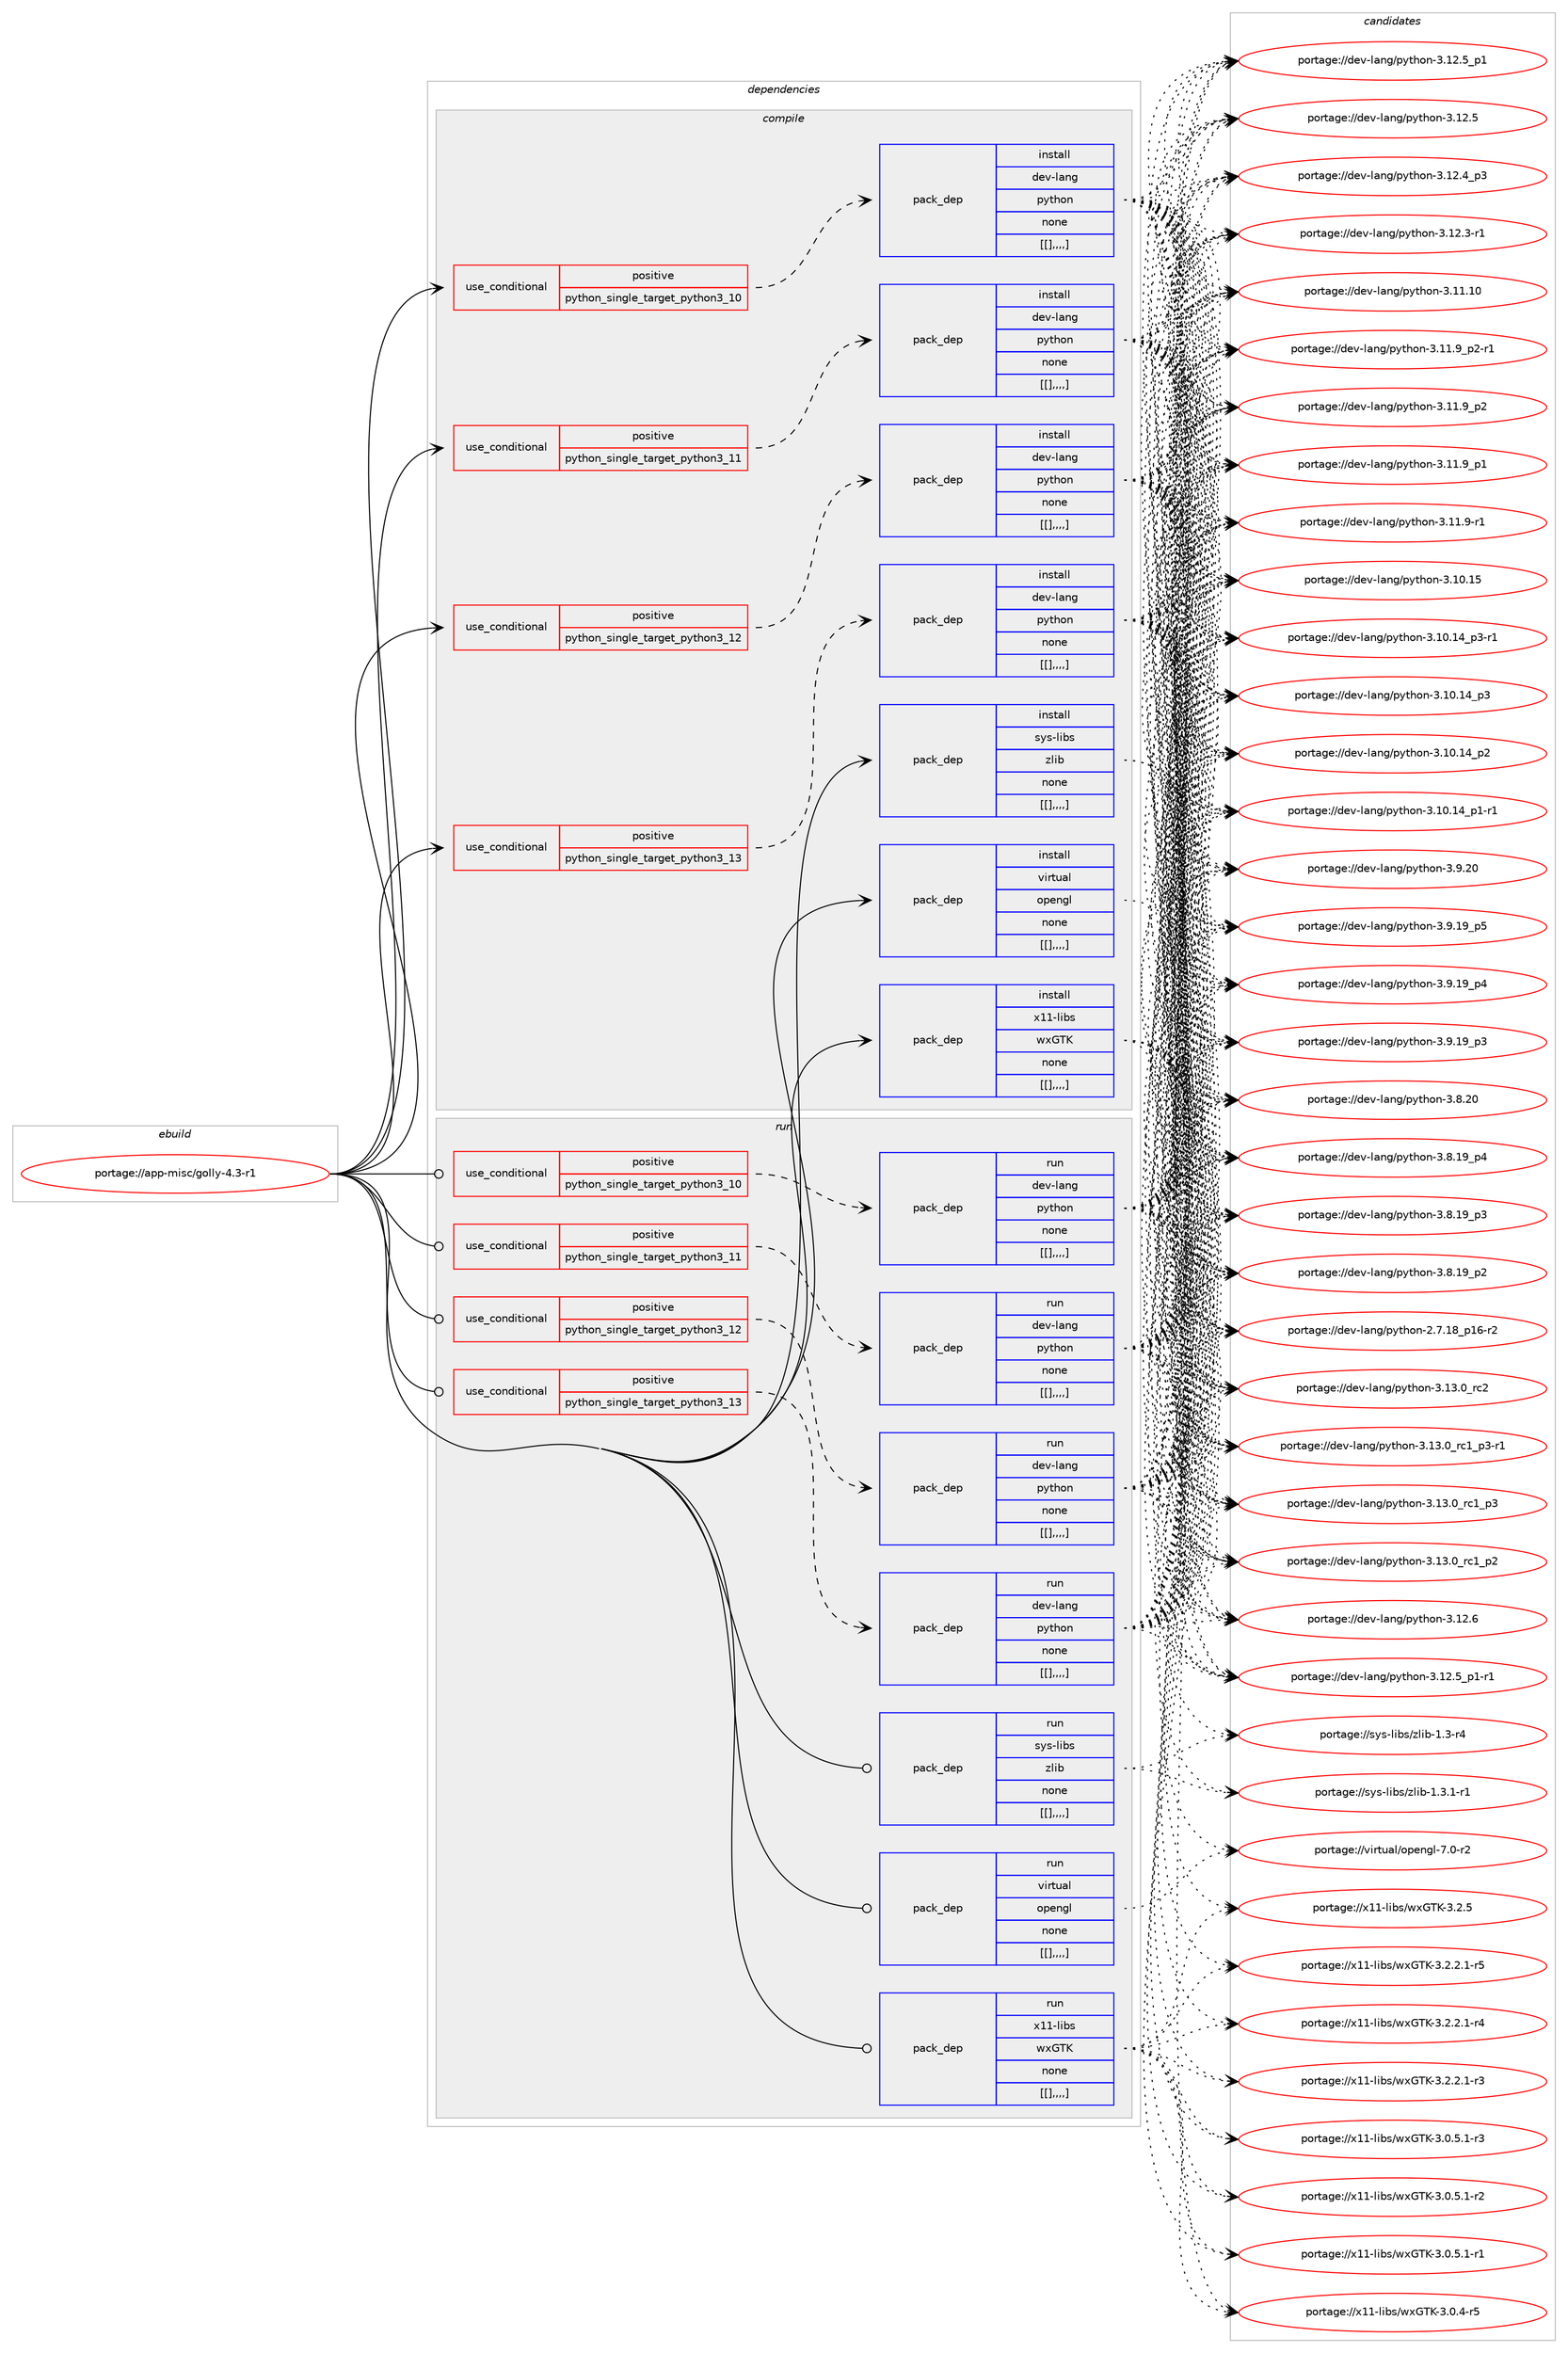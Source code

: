 digraph prolog {

# *************
# Graph options
# *************

newrank=true;
concentrate=true;
compound=true;
graph [rankdir=LR,fontname=Helvetica,fontsize=10,ranksep=1.5];#, ranksep=2.5, nodesep=0.2];
edge  [arrowhead=vee];
node  [fontname=Helvetica,fontsize=10];

# **********
# The ebuild
# **********

subgraph cluster_leftcol {
color=gray;
label=<<i>ebuild</i>>;
id [label="portage://app-misc/golly-4.3-r1", color=red, width=4, href="../app-misc/golly-4.3-r1.svg"];
}

# ****************
# The dependencies
# ****************

subgraph cluster_midcol {
color=gray;
label=<<i>dependencies</i>>;
subgraph cluster_compile {
fillcolor="#eeeeee";
style=filled;
label=<<i>compile</i>>;
subgraph cond12137 {
dependency41839 [label=<<TABLE BORDER="0" CELLBORDER="1" CELLSPACING="0" CELLPADDING="4"><TR><TD ROWSPAN="3" CELLPADDING="10">use_conditional</TD></TR><TR><TD>positive</TD></TR><TR><TD>python_single_target_python3_10</TD></TR></TABLE>>, shape=none, color=red];
subgraph pack29309 {
dependency41840 [label=<<TABLE BORDER="0" CELLBORDER="1" CELLSPACING="0" CELLPADDING="4" WIDTH="220"><TR><TD ROWSPAN="6" CELLPADDING="30">pack_dep</TD></TR><TR><TD WIDTH="110">install</TD></TR><TR><TD>dev-lang</TD></TR><TR><TD>python</TD></TR><TR><TD>none</TD></TR><TR><TD>[[],,,,]</TD></TR></TABLE>>, shape=none, color=blue];
}
dependency41839:e -> dependency41840:w [weight=20,style="dashed",arrowhead="vee"];
}
id:e -> dependency41839:w [weight=20,style="solid",arrowhead="vee"];
subgraph cond12138 {
dependency41841 [label=<<TABLE BORDER="0" CELLBORDER="1" CELLSPACING="0" CELLPADDING="4"><TR><TD ROWSPAN="3" CELLPADDING="10">use_conditional</TD></TR><TR><TD>positive</TD></TR><TR><TD>python_single_target_python3_11</TD></TR></TABLE>>, shape=none, color=red];
subgraph pack29310 {
dependency41842 [label=<<TABLE BORDER="0" CELLBORDER="1" CELLSPACING="0" CELLPADDING="4" WIDTH="220"><TR><TD ROWSPAN="6" CELLPADDING="30">pack_dep</TD></TR><TR><TD WIDTH="110">install</TD></TR><TR><TD>dev-lang</TD></TR><TR><TD>python</TD></TR><TR><TD>none</TD></TR><TR><TD>[[],,,,]</TD></TR></TABLE>>, shape=none, color=blue];
}
dependency41841:e -> dependency41842:w [weight=20,style="dashed",arrowhead="vee"];
}
id:e -> dependency41841:w [weight=20,style="solid",arrowhead="vee"];
subgraph cond12139 {
dependency41843 [label=<<TABLE BORDER="0" CELLBORDER="1" CELLSPACING="0" CELLPADDING="4"><TR><TD ROWSPAN="3" CELLPADDING="10">use_conditional</TD></TR><TR><TD>positive</TD></TR><TR><TD>python_single_target_python3_12</TD></TR></TABLE>>, shape=none, color=red];
subgraph pack29311 {
dependency41844 [label=<<TABLE BORDER="0" CELLBORDER="1" CELLSPACING="0" CELLPADDING="4" WIDTH="220"><TR><TD ROWSPAN="6" CELLPADDING="30">pack_dep</TD></TR><TR><TD WIDTH="110">install</TD></TR><TR><TD>dev-lang</TD></TR><TR><TD>python</TD></TR><TR><TD>none</TD></TR><TR><TD>[[],,,,]</TD></TR></TABLE>>, shape=none, color=blue];
}
dependency41843:e -> dependency41844:w [weight=20,style="dashed",arrowhead="vee"];
}
id:e -> dependency41843:w [weight=20,style="solid",arrowhead="vee"];
subgraph cond12140 {
dependency41845 [label=<<TABLE BORDER="0" CELLBORDER="1" CELLSPACING="0" CELLPADDING="4"><TR><TD ROWSPAN="3" CELLPADDING="10">use_conditional</TD></TR><TR><TD>positive</TD></TR><TR><TD>python_single_target_python3_13</TD></TR></TABLE>>, shape=none, color=red];
subgraph pack29312 {
dependency41846 [label=<<TABLE BORDER="0" CELLBORDER="1" CELLSPACING="0" CELLPADDING="4" WIDTH="220"><TR><TD ROWSPAN="6" CELLPADDING="30">pack_dep</TD></TR><TR><TD WIDTH="110">install</TD></TR><TR><TD>dev-lang</TD></TR><TR><TD>python</TD></TR><TR><TD>none</TD></TR><TR><TD>[[],,,,]</TD></TR></TABLE>>, shape=none, color=blue];
}
dependency41845:e -> dependency41846:w [weight=20,style="dashed",arrowhead="vee"];
}
id:e -> dependency41845:w [weight=20,style="solid",arrowhead="vee"];
subgraph pack29313 {
dependency41847 [label=<<TABLE BORDER="0" CELLBORDER="1" CELLSPACING="0" CELLPADDING="4" WIDTH="220"><TR><TD ROWSPAN="6" CELLPADDING="30">pack_dep</TD></TR><TR><TD WIDTH="110">install</TD></TR><TR><TD>sys-libs</TD></TR><TR><TD>zlib</TD></TR><TR><TD>none</TD></TR><TR><TD>[[],,,,]</TD></TR></TABLE>>, shape=none, color=blue];
}
id:e -> dependency41847:w [weight=20,style="solid",arrowhead="vee"];
subgraph pack29314 {
dependency41848 [label=<<TABLE BORDER="0" CELLBORDER="1" CELLSPACING="0" CELLPADDING="4" WIDTH="220"><TR><TD ROWSPAN="6" CELLPADDING="30">pack_dep</TD></TR><TR><TD WIDTH="110">install</TD></TR><TR><TD>virtual</TD></TR><TR><TD>opengl</TD></TR><TR><TD>none</TD></TR><TR><TD>[[],,,,]</TD></TR></TABLE>>, shape=none, color=blue];
}
id:e -> dependency41848:w [weight=20,style="solid",arrowhead="vee"];
subgraph pack29315 {
dependency41849 [label=<<TABLE BORDER="0" CELLBORDER="1" CELLSPACING="0" CELLPADDING="4" WIDTH="220"><TR><TD ROWSPAN="6" CELLPADDING="30">pack_dep</TD></TR><TR><TD WIDTH="110">install</TD></TR><TR><TD>x11-libs</TD></TR><TR><TD>wxGTK</TD></TR><TR><TD>none</TD></TR><TR><TD>[[],,,,]</TD></TR></TABLE>>, shape=none, color=blue];
}
id:e -> dependency41849:w [weight=20,style="solid",arrowhead="vee"];
}
subgraph cluster_compileandrun {
fillcolor="#eeeeee";
style=filled;
label=<<i>compile and run</i>>;
}
subgraph cluster_run {
fillcolor="#eeeeee";
style=filled;
label=<<i>run</i>>;
subgraph cond12141 {
dependency41850 [label=<<TABLE BORDER="0" CELLBORDER="1" CELLSPACING="0" CELLPADDING="4"><TR><TD ROWSPAN="3" CELLPADDING="10">use_conditional</TD></TR><TR><TD>positive</TD></TR><TR><TD>python_single_target_python3_10</TD></TR></TABLE>>, shape=none, color=red];
subgraph pack29316 {
dependency41851 [label=<<TABLE BORDER="0" CELLBORDER="1" CELLSPACING="0" CELLPADDING="4" WIDTH="220"><TR><TD ROWSPAN="6" CELLPADDING="30">pack_dep</TD></TR><TR><TD WIDTH="110">run</TD></TR><TR><TD>dev-lang</TD></TR><TR><TD>python</TD></TR><TR><TD>none</TD></TR><TR><TD>[[],,,,]</TD></TR></TABLE>>, shape=none, color=blue];
}
dependency41850:e -> dependency41851:w [weight=20,style="dashed",arrowhead="vee"];
}
id:e -> dependency41850:w [weight=20,style="solid",arrowhead="odot"];
subgraph cond12142 {
dependency41852 [label=<<TABLE BORDER="0" CELLBORDER="1" CELLSPACING="0" CELLPADDING="4"><TR><TD ROWSPAN="3" CELLPADDING="10">use_conditional</TD></TR><TR><TD>positive</TD></TR><TR><TD>python_single_target_python3_11</TD></TR></TABLE>>, shape=none, color=red];
subgraph pack29317 {
dependency41853 [label=<<TABLE BORDER="0" CELLBORDER="1" CELLSPACING="0" CELLPADDING="4" WIDTH="220"><TR><TD ROWSPAN="6" CELLPADDING="30">pack_dep</TD></TR><TR><TD WIDTH="110">run</TD></TR><TR><TD>dev-lang</TD></TR><TR><TD>python</TD></TR><TR><TD>none</TD></TR><TR><TD>[[],,,,]</TD></TR></TABLE>>, shape=none, color=blue];
}
dependency41852:e -> dependency41853:w [weight=20,style="dashed",arrowhead="vee"];
}
id:e -> dependency41852:w [weight=20,style="solid",arrowhead="odot"];
subgraph cond12143 {
dependency41854 [label=<<TABLE BORDER="0" CELLBORDER="1" CELLSPACING="0" CELLPADDING="4"><TR><TD ROWSPAN="3" CELLPADDING="10">use_conditional</TD></TR><TR><TD>positive</TD></TR><TR><TD>python_single_target_python3_12</TD></TR></TABLE>>, shape=none, color=red];
subgraph pack29318 {
dependency41855 [label=<<TABLE BORDER="0" CELLBORDER="1" CELLSPACING="0" CELLPADDING="4" WIDTH="220"><TR><TD ROWSPAN="6" CELLPADDING="30">pack_dep</TD></TR><TR><TD WIDTH="110">run</TD></TR><TR><TD>dev-lang</TD></TR><TR><TD>python</TD></TR><TR><TD>none</TD></TR><TR><TD>[[],,,,]</TD></TR></TABLE>>, shape=none, color=blue];
}
dependency41854:e -> dependency41855:w [weight=20,style="dashed",arrowhead="vee"];
}
id:e -> dependency41854:w [weight=20,style="solid",arrowhead="odot"];
subgraph cond12144 {
dependency41856 [label=<<TABLE BORDER="0" CELLBORDER="1" CELLSPACING="0" CELLPADDING="4"><TR><TD ROWSPAN="3" CELLPADDING="10">use_conditional</TD></TR><TR><TD>positive</TD></TR><TR><TD>python_single_target_python3_13</TD></TR></TABLE>>, shape=none, color=red];
subgraph pack29319 {
dependency41857 [label=<<TABLE BORDER="0" CELLBORDER="1" CELLSPACING="0" CELLPADDING="4" WIDTH="220"><TR><TD ROWSPAN="6" CELLPADDING="30">pack_dep</TD></TR><TR><TD WIDTH="110">run</TD></TR><TR><TD>dev-lang</TD></TR><TR><TD>python</TD></TR><TR><TD>none</TD></TR><TR><TD>[[],,,,]</TD></TR></TABLE>>, shape=none, color=blue];
}
dependency41856:e -> dependency41857:w [weight=20,style="dashed",arrowhead="vee"];
}
id:e -> dependency41856:w [weight=20,style="solid",arrowhead="odot"];
subgraph pack29320 {
dependency41858 [label=<<TABLE BORDER="0" CELLBORDER="1" CELLSPACING="0" CELLPADDING="4" WIDTH="220"><TR><TD ROWSPAN="6" CELLPADDING="30">pack_dep</TD></TR><TR><TD WIDTH="110">run</TD></TR><TR><TD>sys-libs</TD></TR><TR><TD>zlib</TD></TR><TR><TD>none</TD></TR><TR><TD>[[],,,,]</TD></TR></TABLE>>, shape=none, color=blue];
}
id:e -> dependency41858:w [weight=20,style="solid",arrowhead="odot"];
subgraph pack29321 {
dependency41859 [label=<<TABLE BORDER="0" CELLBORDER="1" CELLSPACING="0" CELLPADDING="4" WIDTH="220"><TR><TD ROWSPAN="6" CELLPADDING="30">pack_dep</TD></TR><TR><TD WIDTH="110">run</TD></TR><TR><TD>virtual</TD></TR><TR><TD>opengl</TD></TR><TR><TD>none</TD></TR><TR><TD>[[],,,,]</TD></TR></TABLE>>, shape=none, color=blue];
}
id:e -> dependency41859:w [weight=20,style="solid",arrowhead="odot"];
subgraph pack29322 {
dependency41860 [label=<<TABLE BORDER="0" CELLBORDER="1" CELLSPACING="0" CELLPADDING="4" WIDTH="220"><TR><TD ROWSPAN="6" CELLPADDING="30">pack_dep</TD></TR><TR><TD WIDTH="110">run</TD></TR><TR><TD>x11-libs</TD></TR><TR><TD>wxGTK</TD></TR><TR><TD>none</TD></TR><TR><TD>[[],,,,]</TD></TR></TABLE>>, shape=none, color=blue];
}
id:e -> dependency41860:w [weight=20,style="solid",arrowhead="odot"];
}
}

# **************
# The candidates
# **************

subgraph cluster_choices {
rank=same;
color=gray;
label=<<i>candidates</i>>;

subgraph choice29309 {
color=black;
nodesep=1;
choice10010111845108971101034711212111610411111045514649514648951149950 [label="portage://dev-lang/python-3.13.0_rc2", color=red, width=4,href="../dev-lang/python-3.13.0_rc2.svg"];
choice1001011184510897110103471121211161041111104551464951464895114994995112514511449 [label="portage://dev-lang/python-3.13.0_rc1_p3-r1", color=red, width=4,href="../dev-lang/python-3.13.0_rc1_p3-r1.svg"];
choice100101118451089711010347112121116104111110455146495146489511499499511251 [label="portage://dev-lang/python-3.13.0_rc1_p3", color=red, width=4,href="../dev-lang/python-3.13.0_rc1_p3.svg"];
choice100101118451089711010347112121116104111110455146495146489511499499511250 [label="portage://dev-lang/python-3.13.0_rc1_p2", color=red, width=4,href="../dev-lang/python-3.13.0_rc1_p2.svg"];
choice10010111845108971101034711212111610411111045514649504654 [label="portage://dev-lang/python-3.12.6", color=red, width=4,href="../dev-lang/python-3.12.6.svg"];
choice1001011184510897110103471121211161041111104551464950465395112494511449 [label="portage://dev-lang/python-3.12.5_p1-r1", color=red, width=4,href="../dev-lang/python-3.12.5_p1-r1.svg"];
choice100101118451089711010347112121116104111110455146495046539511249 [label="portage://dev-lang/python-3.12.5_p1", color=red, width=4,href="../dev-lang/python-3.12.5_p1.svg"];
choice10010111845108971101034711212111610411111045514649504653 [label="portage://dev-lang/python-3.12.5", color=red, width=4,href="../dev-lang/python-3.12.5.svg"];
choice100101118451089711010347112121116104111110455146495046529511251 [label="portage://dev-lang/python-3.12.4_p3", color=red, width=4,href="../dev-lang/python-3.12.4_p3.svg"];
choice100101118451089711010347112121116104111110455146495046514511449 [label="portage://dev-lang/python-3.12.3-r1", color=red, width=4,href="../dev-lang/python-3.12.3-r1.svg"];
choice1001011184510897110103471121211161041111104551464949464948 [label="portage://dev-lang/python-3.11.10", color=red, width=4,href="../dev-lang/python-3.11.10.svg"];
choice1001011184510897110103471121211161041111104551464949465795112504511449 [label="portage://dev-lang/python-3.11.9_p2-r1", color=red, width=4,href="../dev-lang/python-3.11.9_p2-r1.svg"];
choice100101118451089711010347112121116104111110455146494946579511250 [label="portage://dev-lang/python-3.11.9_p2", color=red, width=4,href="../dev-lang/python-3.11.9_p2.svg"];
choice100101118451089711010347112121116104111110455146494946579511249 [label="portage://dev-lang/python-3.11.9_p1", color=red, width=4,href="../dev-lang/python-3.11.9_p1.svg"];
choice100101118451089711010347112121116104111110455146494946574511449 [label="portage://dev-lang/python-3.11.9-r1", color=red, width=4,href="../dev-lang/python-3.11.9-r1.svg"];
choice1001011184510897110103471121211161041111104551464948464953 [label="portage://dev-lang/python-3.10.15", color=red, width=4,href="../dev-lang/python-3.10.15.svg"];
choice100101118451089711010347112121116104111110455146494846495295112514511449 [label="portage://dev-lang/python-3.10.14_p3-r1", color=red, width=4,href="../dev-lang/python-3.10.14_p3-r1.svg"];
choice10010111845108971101034711212111610411111045514649484649529511251 [label="portage://dev-lang/python-3.10.14_p3", color=red, width=4,href="../dev-lang/python-3.10.14_p3.svg"];
choice10010111845108971101034711212111610411111045514649484649529511250 [label="portage://dev-lang/python-3.10.14_p2", color=red, width=4,href="../dev-lang/python-3.10.14_p2.svg"];
choice100101118451089711010347112121116104111110455146494846495295112494511449 [label="portage://dev-lang/python-3.10.14_p1-r1", color=red, width=4,href="../dev-lang/python-3.10.14_p1-r1.svg"];
choice10010111845108971101034711212111610411111045514657465048 [label="portage://dev-lang/python-3.9.20", color=red, width=4,href="../dev-lang/python-3.9.20.svg"];
choice100101118451089711010347112121116104111110455146574649579511253 [label="portage://dev-lang/python-3.9.19_p5", color=red, width=4,href="../dev-lang/python-3.9.19_p5.svg"];
choice100101118451089711010347112121116104111110455146574649579511252 [label="portage://dev-lang/python-3.9.19_p4", color=red, width=4,href="../dev-lang/python-3.9.19_p4.svg"];
choice100101118451089711010347112121116104111110455146574649579511251 [label="portage://dev-lang/python-3.9.19_p3", color=red, width=4,href="../dev-lang/python-3.9.19_p3.svg"];
choice10010111845108971101034711212111610411111045514656465048 [label="portage://dev-lang/python-3.8.20", color=red, width=4,href="../dev-lang/python-3.8.20.svg"];
choice100101118451089711010347112121116104111110455146564649579511252 [label="portage://dev-lang/python-3.8.19_p4", color=red, width=4,href="../dev-lang/python-3.8.19_p4.svg"];
choice100101118451089711010347112121116104111110455146564649579511251 [label="portage://dev-lang/python-3.8.19_p3", color=red, width=4,href="../dev-lang/python-3.8.19_p3.svg"];
choice100101118451089711010347112121116104111110455146564649579511250 [label="portage://dev-lang/python-3.8.19_p2", color=red, width=4,href="../dev-lang/python-3.8.19_p2.svg"];
choice100101118451089711010347112121116104111110455046554649569511249544511450 [label="portage://dev-lang/python-2.7.18_p16-r2", color=red, width=4,href="../dev-lang/python-2.7.18_p16-r2.svg"];
dependency41840:e -> choice10010111845108971101034711212111610411111045514649514648951149950:w [style=dotted,weight="100"];
dependency41840:e -> choice1001011184510897110103471121211161041111104551464951464895114994995112514511449:w [style=dotted,weight="100"];
dependency41840:e -> choice100101118451089711010347112121116104111110455146495146489511499499511251:w [style=dotted,weight="100"];
dependency41840:e -> choice100101118451089711010347112121116104111110455146495146489511499499511250:w [style=dotted,weight="100"];
dependency41840:e -> choice10010111845108971101034711212111610411111045514649504654:w [style=dotted,weight="100"];
dependency41840:e -> choice1001011184510897110103471121211161041111104551464950465395112494511449:w [style=dotted,weight="100"];
dependency41840:e -> choice100101118451089711010347112121116104111110455146495046539511249:w [style=dotted,weight="100"];
dependency41840:e -> choice10010111845108971101034711212111610411111045514649504653:w [style=dotted,weight="100"];
dependency41840:e -> choice100101118451089711010347112121116104111110455146495046529511251:w [style=dotted,weight="100"];
dependency41840:e -> choice100101118451089711010347112121116104111110455146495046514511449:w [style=dotted,weight="100"];
dependency41840:e -> choice1001011184510897110103471121211161041111104551464949464948:w [style=dotted,weight="100"];
dependency41840:e -> choice1001011184510897110103471121211161041111104551464949465795112504511449:w [style=dotted,weight="100"];
dependency41840:e -> choice100101118451089711010347112121116104111110455146494946579511250:w [style=dotted,weight="100"];
dependency41840:e -> choice100101118451089711010347112121116104111110455146494946579511249:w [style=dotted,weight="100"];
dependency41840:e -> choice100101118451089711010347112121116104111110455146494946574511449:w [style=dotted,weight="100"];
dependency41840:e -> choice1001011184510897110103471121211161041111104551464948464953:w [style=dotted,weight="100"];
dependency41840:e -> choice100101118451089711010347112121116104111110455146494846495295112514511449:w [style=dotted,weight="100"];
dependency41840:e -> choice10010111845108971101034711212111610411111045514649484649529511251:w [style=dotted,weight="100"];
dependency41840:e -> choice10010111845108971101034711212111610411111045514649484649529511250:w [style=dotted,weight="100"];
dependency41840:e -> choice100101118451089711010347112121116104111110455146494846495295112494511449:w [style=dotted,weight="100"];
dependency41840:e -> choice10010111845108971101034711212111610411111045514657465048:w [style=dotted,weight="100"];
dependency41840:e -> choice100101118451089711010347112121116104111110455146574649579511253:w [style=dotted,weight="100"];
dependency41840:e -> choice100101118451089711010347112121116104111110455146574649579511252:w [style=dotted,weight="100"];
dependency41840:e -> choice100101118451089711010347112121116104111110455146574649579511251:w [style=dotted,weight="100"];
dependency41840:e -> choice10010111845108971101034711212111610411111045514656465048:w [style=dotted,weight="100"];
dependency41840:e -> choice100101118451089711010347112121116104111110455146564649579511252:w [style=dotted,weight="100"];
dependency41840:e -> choice100101118451089711010347112121116104111110455146564649579511251:w [style=dotted,weight="100"];
dependency41840:e -> choice100101118451089711010347112121116104111110455146564649579511250:w [style=dotted,weight="100"];
dependency41840:e -> choice100101118451089711010347112121116104111110455046554649569511249544511450:w [style=dotted,weight="100"];
}
subgraph choice29310 {
color=black;
nodesep=1;
choice10010111845108971101034711212111610411111045514649514648951149950 [label="portage://dev-lang/python-3.13.0_rc2", color=red, width=4,href="../dev-lang/python-3.13.0_rc2.svg"];
choice1001011184510897110103471121211161041111104551464951464895114994995112514511449 [label="portage://dev-lang/python-3.13.0_rc1_p3-r1", color=red, width=4,href="../dev-lang/python-3.13.0_rc1_p3-r1.svg"];
choice100101118451089711010347112121116104111110455146495146489511499499511251 [label="portage://dev-lang/python-3.13.0_rc1_p3", color=red, width=4,href="../dev-lang/python-3.13.0_rc1_p3.svg"];
choice100101118451089711010347112121116104111110455146495146489511499499511250 [label="portage://dev-lang/python-3.13.0_rc1_p2", color=red, width=4,href="../dev-lang/python-3.13.0_rc1_p2.svg"];
choice10010111845108971101034711212111610411111045514649504654 [label="portage://dev-lang/python-3.12.6", color=red, width=4,href="../dev-lang/python-3.12.6.svg"];
choice1001011184510897110103471121211161041111104551464950465395112494511449 [label="portage://dev-lang/python-3.12.5_p1-r1", color=red, width=4,href="../dev-lang/python-3.12.5_p1-r1.svg"];
choice100101118451089711010347112121116104111110455146495046539511249 [label="portage://dev-lang/python-3.12.5_p1", color=red, width=4,href="../dev-lang/python-3.12.5_p1.svg"];
choice10010111845108971101034711212111610411111045514649504653 [label="portage://dev-lang/python-3.12.5", color=red, width=4,href="../dev-lang/python-3.12.5.svg"];
choice100101118451089711010347112121116104111110455146495046529511251 [label="portage://dev-lang/python-3.12.4_p3", color=red, width=4,href="../dev-lang/python-3.12.4_p3.svg"];
choice100101118451089711010347112121116104111110455146495046514511449 [label="portage://dev-lang/python-3.12.3-r1", color=red, width=4,href="../dev-lang/python-3.12.3-r1.svg"];
choice1001011184510897110103471121211161041111104551464949464948 [label="portage://dev-lang/python-3.11.10", color=red, width=4,href="../dev-lang/python-3.11.10.svg"];
choice1001011184510897110103471121211161041111104551464949465795112504511449 [label="portage://dev-lang/python-3.11.9_p2-r1", color=red, width=4,href="../dev-lang/python-3.11.9_p2-r1.svg"];
choice100101118451089711010347112121116104111110455146494946579511250 [label="portage://dev-lang/python-3.11.9_p2", color=red, width=4,href="../dev-lang/python-3.11.9_p2.svg"];
choice100101118451089711010347112121116104111110455146494946579511249 [label="portage://dev-lang/python-3.11.9_p1", color=red, width=4,href="../dev-lang/python-3.11.9_p1.svg"];
choice100101118451089711010347112121116104111110455146494946574511449 [label="portage://dev-lang/python-3.11.9-r1", color=red, width=4,href="../dev-lang/python-3.11.9-r1.svg"];
choice1001011184510897110103471121211161041111104551464948464953 [label="portage://dev-lang/python-3.10.15", color=red, width=4,href="../dev-lang/python-3.10.15.svg"];
choice100101118451089711010347112121116104111110455146494846495295112514511449 [label="portage://dev-lang/python-3.10.14_p3-r1", color=red, width=4,href="../dev-lang/python-3.10.14_p3-r1.svg"];
choice10010111845108971101034711212111610411111045514649484649529511251 [label="portage://dev-lang/python-3.10.14_p3", color=red, width=4,href="../dev-lang/python-3.10.14_p3.svg"];
choice10010111845108971101034711212111610411111045514649484649529511250 [label="portage://dev-lang/python-3.10.14_p2", color=red, width=4,href="../dev-lang/python-3.10.14_p2.svg"];
choice100101118451089711010347112121116104111110455146494846495295112494511449 [label="portage://dev-lang/python-3.10.14_p1-r1", color=red, width=4,href="../dev-lang/python-3.10.14_p1-r1.svg"];
choice10010111845108971101034711212111610411111045514657465048 [label="portage://dev-lang/python-3.9.20", color=red, width=4,href="../dev-lang/python-3.9.20.svg"];
choice100101118451089711010347112121116104111110455146574649579511253 [label="portage://dev-lang/python-3.9.19_p5", color=red, width=4,href="../dev-lang/python-3.9.19_p5.svg"];
choice100101118451089711010347112121116104111110455146574649579511252 [label="portage://dev-lang/python-3.9.19_p4", color=red, width=4,href="../dev-lang/python-3.9.19_p4.svg"];
choice100101118451089711010347112121116104111110455146574649579511251 [label="portage://dev-lang/python-3.9.19_p3", color=red, width=4,href="../dev-lang/python-3.9.19_p3.svg"];
choice10010111845108971101034711212111610411111045514656465048 [label="portage://dev-lang/python-3.8.20", color=red, width=4,href="../dev-lang/python-3.8.20.svg"];
choice100101118451089711010347112121116104111110455146564649579511252 [label="portage://dev-lang/python-3.8.19_p4", color=red, width=4,href="../dev-lang/python-3.8.19_p4.svg"];
choice100101118451089711010347112121116104111110455146564649579511251 [label="portage://dev-lang/python-3.8.19_p3", color=red, width=4,href="../dev-lang/python-3.8.19_p3.svg"];
choice100101118451089711010347112121116104111110455146564649579511250 [label="portage://dev-lang/python-3.8.19_p2", color=red, width=4,href="../dev-lang/python-3.8.19_p2.svg"];
choice100101118451089711010347112121116104111110455046554649569511249544511450 [label="portage://dev-lang/python-2.7.18_p16-r2", color=red, width=4,href="../dev-lang/python-2.7.18_p16-r2.svg"];
dependency41842:e -> choice10010111845108971101034711212111610411111045514649514648951149950:w [style=dotted,weight="100"];
dependency41842:e -> choice1001011184510897110103471121211161041111104551464951464895114994995112514511449:w [style=dotted,weight="100"];
dependency41842:e -> choice100101118451089711010347112121116104111110455146495146489511499499511251:w [style=dotted,weight="100"];
dependency41842:e -> choice100101118451089711010347112121116104111110455146495146489511499499511250:w [style=dotted,weight="100"];
dependency41842:e -> choice10010111845108971101034711212111610411111045514649504654:w [style=dotted,weight="100"];
dependency41842:e -> choice1001011184510897110103471121211161041111104551464950465395112494511449:w [style=dotted,weight="100"];
dependency41842:e -> choice100101118451089711010347112121116104111110455146495046539511249:w [style=dotted,weight="100"];
dependency41842:e -> choice10010111845108971101034711212111610411111045514649504653:w [style=dotted,weight="100"];
dependency41842:e -> choice100101118451089711010347112121116104111110455146495046529511251:w [style=dotted,weight="100"];
dependency41842:e -> choice100101118451089711010347112121116104111110455146495046514511449:w [style=dotted,weight="100"];
dependency41842:e -> choice1001011184510897110103471121211161041111104551464949464948:w [style=dotted,weight="100"];
dependency41842:e -> choice1001011184510897110103471121211161041111104551464949465795112504511449:w [style=dotted,weight="100"];
dependency41842:e -> choice100101118451089711010347112121116104111110455146494946579511250:w [style=dotted,weight="100"];
dependency41842:e -> choice100101118451089711010347112121116104111110455146494946579511249:w [style=dotted,weight="100"];
dependency41842:e -> choice100101118451089711010347112121116104111110455146494946574511449:w [style=dotted,weight="100"];
dependency41842:e -> choice1001011184510897110103471121211161041111104551464948464953:w [style=dotted,weight="100"];
dependency41842:e -> choice100101118451089711010347112121116104111110455146494846495295112514511449:w [style=dotted,weight="100"];
dependency41842:e -> choice10010111845108971101034711212111610411111045514649484649529511251:w [style=dotted,weight="100"];
dependency41842:e -> choice10010111845108971101034711212111610411111045514649484649529511250:w [style=dotted,weight="100"];
dependency41842:e -> choice100101118451089711010347112121116104111110455146494846495295112494511449:w [style=dotted,weight="100"];
dependency41842:e -> choice10010111845108971101034711212111610411111045514657465048:w [style=dotted,weight="100"];
dependency41842:e -> choice100101118451089711010347112121116104111110455146574649579511253:w [style=dotted,weight="100"];
dependency41842:e -> choice100101118451089711010347112121116104111110455146574649579511252:w [style=dotted,weight="100"];
dependency41842:e -> choice100101118451089711010347112121116104111110455146574649579511251:w [style=dotted,weight="100"];
dependency41842:e -> choice10010111845108971101034711212111610411111045514656465048:w [style=dotted,weight="100"];
dependency41842:e -> choice100101118451089711010347112121116104111110455146564649579511252:w [style=dotted,weight="100"];
dependency41842:e -> choice100101118451089711010347112121116104111110455146564649579511251:w [style=dotted,weight="100"];
dependency41842:e -> choice100101118451089711010347112121116104111110455146564649579511250:w [style=dotted,weight="100"];
dependency41842:e -> choice100101118451089711010347112121116104111110455046554649569511249544511450:w [style=dotted,weight="100"];
}
subgraph choice29311 {
color=black;
nodesep=1;
choice10010111845108971101034711212111610411111045514649514648951149950 [label="portage://dev-lang/python-3.13.0_rc2", color=red, width=4,href="../dev-lang/python-3.13.0_rc2.svg"];
choice1001011184510897110103471121211161041111104551464951464895114994995112514511449 [label="portage://dev-lang/python-3.13.0_rc1_p3-r1", color=red, width=4,href="../dev-lang/python-3.13.0_rc1_p3-r1.svg"];
choice100101118451089711010347112121116104111110455146495146489511499499511251 [label="portage://dev-lang/python-3.13.0_rc1_p3", color=red, width=4,href="../dev-lang/python-3.13.0_rc1_p3.svg"];
choice100101118451089711010347112121116104111110455146495146489511499499511250 [label="portage://dev-lang/python-3.13.0_rc1_p2", color=red, width=4,href="../dev-lang/python-3.13.0_rc1_p2.svg"];
choice10010111845108971101034711212111610411111045514649504654 [label="portage://dev-lang/python-3.12.6", color=red, width=4,href="../dev-lang/python-3.12.6.svg"];
choice1001011184510897110103471121211161041111104551464950465395112494511449 [label="portage://dev-lang/python-3.12.5_p1-r1", color=red, width=4,href="../dev-lang/python-3.12.5_p1-r1.svg"];
choice100101118451089711010347112121116104111110455146495046539511249 [label="portage://dev-lang/python-3.12.5_p1", color=red, width=4,href="../dev-lang/python-3.12.5_p1.svg"];
choice10010111845108971101034711212111610411111045514649504653 [label="portage://dev-lang/python-3.12.5", color=red, width=4,href="../dev-lang/python-3.12.5.svg"];
choice100101118451089711010347112121116104111110455146495046529511251 [label="portage://dev-lang/python-3.12.4_p3", color=red, width=4,href="../dev-lang/python-3.12.4_p3.svg"];
choice100101118451089711010347112121116104111110455146495046514511449 [label="portage://dev-lang/python-3.12.3-r1", color=red, width=4,href="../dev-lang/python-3.12.3-r1.svg"];
choice1001011184510897110103471121211161041111104551464949464948 [label="portage://dev-lang/python-3.11.10", color=red, width=4,href="../dev-lang/python-3.11.10.svg"];
choice1001011184510897110103471121211161041111104551464949465795112504511449 [label="portage://dev-lang/python-3.11.9_p2-r1", color=red, width=4,href="../dev-lang/python-3.11.9_p2-r1.svg"];
choice100101118451089711010347112121116104111110455146494946579511250 [label="portage://dev-lang/python-3.11.9_p2", color=red, width=4,href="../dev-lang/python-3.11.9_p2.svg"];
choice100101118451089711010347112121116104111110455146494946579511249 [label="portage://dev-lang/python-3.11.9_p1", color=red, width=4,href="../dev-lang/python-3.11.9_p1.svg"];
choice100101118451089711010347112121116104111110455146494946574511449 [label="portage://dev-lang/python-3.11.9-r1", color=red, width=4,href="../dev-lang/python-3.11.9-r1.svg"];
choice1001011184510897110103471121211161041111104551464948464953 [label="portage://dev-lang/python-3.10.15", color=red, width=4,href="../dev-lang/python-3.10.15.svg"];
choice100101118451089711010347112121116104111110455146494846495295112514511449 [label="portage://dev-lang/python-3.10.14_p3-r1", color=red, width=4,href="../dev-lang/python-3.10.14_p3-r1.svg"];
choice10010111845108971101034711212111610411111045514649484649529511251 [label="portage://dev-lang/python-3.10.14_p3", color=red, width=4,href="../dev-lang/python-3.10.14_p3.svg"];
choice10010111845108971101034711212111610411111045514649484649529511250 [label="portage://dev-lang/python-3.10.14_p2", color=red, width=4,href="../dev-lang/python-3.10.14_p2.svg"];
choice100101118451089711010347112121116104111110455146494846495295112494511449 [label="portage://dev-lang/python-3.10.14_p1-r1", color=red, width=4,href="../dev-lang/python-3.10.14_p1-r1.svg"];
choice10010111845108971101034711212111610411111045514657465048 [label="portage://dev-lang/python-3.9.20", color=red, width=4,href="../dev-lang/python-3.9.20.svg"];
choice100101118451089711010347112121116104111110455146574649579511253 [label="portage://dev-lang/python-3.9.19_p5", color=red, width=4,href="../dev-lang/python-3.9.19_p5.svg"];
choice100101118451089711010347112121116104111110455146574649579511252 [label="portage://dev-lang/python-3.9.19_p4", color=red, width=4,href="../dev-lang/python-3.9.19_p4.svg"];
choice100101118451089711010347112121116104111110455146574649579511251 [label="portage://dev-lang/python-3.9.19_p3", color=red, width=4,href="../dev-lang/python-3.9.19_p3.svg"];
choice10010111845108971101034711212111610411111045514656465048 [label="portage://dev-lang/python-3.8.20", color=red, width=4,href="../dev-lang/python-3.8.20.svg"];
choice100101118451089711010347112121116104111110455146564649579511252 [label="portage://dev-lang/python-3.8.19_p4", color=red, width=4,href="../dev-lang/python-3.8.19_p4.svg"];
choice100101118451089711010347112121116104111110455146564649579511251 [label="portage://dev-lang/python-3.8.19_p3", color=red, width=4,href="../dev-lang/python-3.8.19_p3.svg"];
choice100101118451089711010347112121116104111110455146564649579511250 [label="portage://dev-lang/python-3.8.19_p2", color=red, width=4,href="../dev-lang/python-3.8.19_p2.svg"];
choice100101118451089711010347112121116104111110455046554649569511249544511450 [label="portage://dev-lang/python-2.7.18_p16-r2", color=red, width=4,href="../dev-lang/python-2.7.18_p16-r2.svg"];
dependency41844:e -> choice10010111845108971101034711212111610411111045514649514648951149950:w [style=dotted,weight="100"];
dependency41844:e -> choice1001011184510897110103471121211161041111104551464951464895114994995112514511449:w [style=dotted,weight="100"];
dependency41844:e -> choice100101118451089711010347112121116104111110455146495146489511499499511251:w [style=dotted,weight="100"];
dependency41844:e -> choice100101118451089711010347112121116104111110455146495146489511499499511250:w [style=dotted,weight="100"];
dependency41844:e -> choice10010111845108971101034711212111610411111045514649504654:w [style=dotted,weight="100"];
dependency41844:e -> choice1001011184510897110103471121211161041111104551464950465395112494511449:w [style=dotted,weight="100"];
dependency41844:e -> choice100101118451089711010347112121116104111110455146495046539511249:w [style=dotted,weight="100"];
dependency41844:e -> choice10010111845108971101034711212111610411111045514649504653:w [style=dotted,weight="100"];
dependency41844:e -> choice100101118451089711010347112121116104111110455146495046529511251:w [style=dotted,weight="100"];
dependency41844:e -> choice100101118451089711010347112121116104111110455146495046514511449:w [style=dotted,weight="100"];
dependency41844:e -> choice1001011184510897110103471121211161041111104551464949464948:w [style=dotted,weight="100"];
dependency41844:e -> choice1001011184510897110103471121211161041111104551464949465795112504511449:w [style=dotted,weight="100"];
dependency41844:e -> choice100101118451089711010347112121116104111110455146494946579511250:w [style=dotted,weight="100"];
dependency41844:e -> choice100101118451089711010347112121116104111110455146494946579511249:w [style=dotted,weight="100"];
dependency41844:e -> choice100101118451089711010347112121116104111110455146494946574511449:w [style=dotted,weight="100"];
dependency41844:e -> choice1001011184510897110103471121211161041111104551464948464953:w [style=dotted,weight="100"];
dependency41844:e -> choice100101118451089711010347112121116104111110455146494846495295112514511449:w [style=dotted,weight="100"];
dependency41844:e -> choice10010111845108971101034711212111610411111045514649484649529511251:w [style=dotted,weight="100"];
dependency41844:e -> choice10010111845108971101034711212111610411111045514649484649529511250:w [style=dotted,weight="100"];
dependency41844:e -> choice100101118451089711010347112121116104111110455146494846495295112494511449:w [style=dotted,weight="100"];
dependency41844:e -> choice10010111845108971101034711212111610411111045514657465048:w [style=dotted,weight="100"];
dependency41844:e -> choice100101118451089711010347112121116104111110455146574649579511253:w [style=dotted,weight="100"];
dependency41844:e -> choice100101118451089711010347112121116104111110455146574649579511252:w [style=dotted,weight="100"];
dependency41844:e -> choice100101118451089711010347112121116104111110455146574649579511251:w [style=dotted,weight="100"];
dependency41844:e -> choice10010111845108971101034711212111610411111045514656465048:w [style=dotted,weight="100"];
dependency41844:e -> choice100101118451089711010347112121116104111110455146564649579511252:w [style=dotted,weight="100"];
dependency41844:e -> choice100101118451089711010347112121116104111110455146564649579511251:w [style=dotted,weight="100"];
dependency41844:e -> choice100101118451089711010347112121116104111110455146564649579511250:w [style=dotted,weight="100"];
dependency41844:e -> choice100101118451089711010347112121116104111110455046554649569511249544511450:w [style=dotted,weight="100"];
}
subgraph choice29312 {
color=black;
nodesep=1;
choice10010111845108971101034711212111610411111045514649514648951149950 [label="portage://dev-lang/python-3.13.0_rc2", color=red, width=4,href="../dev-lang/python-3.13.0_rc2.svg"];
choice1001011184510897110103471121211161041111104551464951464895114994995112514511449 [label="portage://dev-lang/python-3.13.0_rc1_p3-r1", color=red, width=4,href="../dev-lang/python-3.13.0_rc1_p3-r1.svg"];
choice100101118451089711010347112121116104111110455146495146489511499499511251 [label="portage://dev-lang/python-3.13.0_rc1_p3", color=red, width=4,href="../dev-lang/python-3.13.0_rc1_p3.svg"];
choice100101118451089711010347112121116104111110455146495146489511499499511250 [label="portage://dev-lang/python-3.13.0_rc1_p2", color=red, width=4,href="../dev-lang/python-3.13.0_rc1_p2.svg"];
choice10010111845108971101034711212111610411111045514649504654 [label="portage://dev-lang/python-3.12.6", color=red, width=4,href="../dev-lang/python-3.12.6.svg"];
choice1001011184510897110103471121211161041111104551464950465395112494511449 [label="portage://dev-lang/python-3.12.5_p1-r1", color=red, width=4,href="../dev-lang/python-3.12.5_p1-r1.svg"];
choice100101118451089711010347112121116104111110455146495046539511249 [label="portage://dev-lang/python-3.12.5_p1", color=red, width=4,href="../dev-lang/python-3.12.5_p1.svg"];
choice10010111845108971101034711212111610411111045514649504653 [label="portage://dev-lang/python-3.12.5", color=red, width=4,href="../dev-lang/python-3.12.5.svg"];
choice100101118451089711010347112121116104111110455146495046529511251 [label="portage://dev-lang/python-3.12.4_p3", color=red, width=4,href="../dev-lang/python-3.12.4_p3.svg"];
choice100101118451089711010347112121116104111110455146495046514511449 [label="portage://dev-lang/python-3.12.3-r1", color=red, width=4,href="../dev-lang/python-3.12.3-r1.svg"];
choice1001011184510897110103471121211161041111104551464949464948 [label="portage://dev-lang/python-3.11.10", color=red, width=4,href="../dev-lang/python-3.11.10.svg"];
choice1001011184510897110103471121211161041111104551464949465795112504511449 [label="portage://dev-lang/python-3.11.9_p2-r1", color=red, width=4,href="../dev-lang/python-3.11.9_p2-r1.svg"];
choice100101118451089711010347112121116104111110455146494946579511250 [label="portage://dev-lang/python-3.11.9_p2", color=red, width=4,href="../dev-lang/python-3.11.9_p2.svg"];
choice100101118451089711010347112121116104111110455146494946579511249 [label="portage://dev-lang/python-3.11.9_p1", color=red, width=4,href="../dev-lang/python-3.11.9_p1.svg"];
choice100101118451089711010347112121116104111110455146494946574511449 [label="portage://dev-lang/python-3.11.9-r1", color=red, width=4,href="../dev-lang/python-3.11.9-r1.svg"];
choice1001011184510897110103471121211161041111104551464948464953 [label="portage://dev-lang/python-3.10.15", color=red, width=4,href="../dev-lang/python-3.10.15.svg"];
choice100101118451089711010347112121116104111110455146494846495295112514511449 [label="portage://dev-lang/python-3.10.14_p3-r1", color=red, width=4,href="../dev-lang/python-3.10.14_p3-r1.svg"];
choice10010111845108971101034711212111610411111045514649484649529511251 [label="portage://dev-lang/python-3.10.14_p3", color=red, width=4,href="../dev-lang/python-3.10.14_p3.svg"];
choice10010111845108971101034711212111610411111045514649484649529511250 [label="portage://dev-lang/python-3.10.14_p2", color=red, width=4,href="../dev-lang/python-3.10.14_p2.svg"];
choice100101118451089711010347112121116104111110455146494846495295112494511449 [label="portage://dev-lang/python-3.10.14_p1-r1", color=red, width=4,href="../dev-lang/python-3.10.14_p1-r1.svg"];
choice10010111845108971101034711212111610411111045514657465048 [label="portage://dev-lang/python-3.9.20", color=red, width=4,href="../dev-lang/python-3.9.20.svg"];
choice100101118451089711010347112121116104111110455146574649579511253 [label="portage://dev-lang/python-3.9.19_p5", color=red, width=4,href="../dev-lang/python-3.9.19_p5.svg"];
choice100101118451089711010347112121116104111110455146574649579511252 [label="portage://dev-lang/python-3.9.19_p4", color=red, width=4,href="../dev-lang/python-3.9.19_p4.svg"];
choice100101118451089711010347112121116104111110455146574649579511251 [label="portage://dev-lang/python-3.9.19_p3", color=red, width=4,href="../dev-lang/python-3.9.19_p3.svg"];
choice10010111845108971101034711212111610411111045514656465048 [label="portage://dev-lang/python-3.8.20", color=red, width=4,href="../dev-lang/python-3.8.20.svg"];
choice100101118451089711010347112121116104111110455146564649579511252 [label="portage://dev-lang/python-3.8.19_p4", color=red, width=4,href="../dev-lang/python-3.8.19_p4.svg"];
choice100101118451089711010347112121116104111110455146564649579511251 [label="portage://dev-lang/python-3.8.19_p3", color=red, width=4,href="../dev-lang/python-3.8.19_p3.svg"];
choice100101118451089711010347112121116104111110455146564649579511250 [label="portage://dev-lang/python-3.8.19_p2", color=red, width=4,href="../dev-lang/python-3.8.19_p2.svg"];
choice100101118451089711010347112121116104111110455046554649569511249544511450 [label="portage://dev-lang/python-2.7.18_p16-r2", color=red, width=4,href="../dev-lang/python-2.7.18_p16-r2.svg"];
dependency41846:e -> choice10010111845108971101034711212111610411111045514649514648951149950:w [style=dotted,weight="100"];
dependency41846:e -> choice1001011184510897110103471121211161041111104551464951464895114994995112514511449:w [style=dotted,weight="100"];
dependency41846:e -> choice100101118451089711010347112121116104111110455146495146489511499499511251:w [style=dotted,weight="100"];
dependency41846:e -> choice100101118451089711010347112121116104111110455146495146489511499499511250:w [style=dotted,weight="100"];
dependency41846:e -> choice10010111845108971101034711212111610411111045514649504654:w [style=dotted,weight="100"];
dependency41846:e -> choice1001011184510897110103471121211161041111104551464950465395112494511449:w [style=dotted,weight="100"];
dependency41846:e -> choice100101118451089711010347112121116104111110455146495046539511249:w [style=dotted,weight="100"];
dependency41846:e -> choice10010111845108971101034711212111610411111045514649504653:w [style=dotted,weight="100"];
dependency41846:e -> choice100101118451089711010347112121116104111110455146495046529511251:w [style=dotted,weight="100"];
dependency41846:e -> choice100101118451089711010347112121116104111110455146495046514511449:w [style=dotted,weight="100"];
dependency41846:e -> choice1001011184510897110103471121211161041111104551464949464948:w [style=dotted,weight="100"];
dependency41846:e -> choice1001011184510897110103471121211161041111104551464949465795112504511449:w [style=dotted,weight="100"];
dependency41846:e -> choice100101118451089711010347112121116104111110455146494946579511250:w [style=dotted,weight="100"];
dependency41846:e -> choice100101118451089711010347112121116104111110455146494946579511249:w [style=dotted,weight="100"];
dependency41846:e -> choice100101118451089711010347112121116104111110455146494946574511449:w [style=dotted,weight="100"];
dependency41846:e -> choice1001011184510897110103471121211161041111104551464948464953:w [style=dotted,weight="100"];
dependency41846:e -> choice100101118451089711010347112121116104111110455146494846495295112514511449:w [style=dotted,weight="100"];
dependency41846:e -> choice10010111845108971101034711212111610411111045514649484649529511251:w [style=dotted,weight="100"];
dependency41846:e -> choice10010111845108971101034711212111610411111045514649484649529511250:w [style=dotted,weight="100"];
dependency41846:e -> choice100101118451089711010347112121116104111110455146494846495295112494511449:w [style=dotted,weight="100"];
dependency41846:e -> choice10010111845108971101034711212111610411111045514657465048:w [style=dotted,weight="100"];
dependency41846:e -> choice100101118451089711010347112121116104111110455146574649579511253:w [style=dotted,weight="100"];
dependency41846:e -> choice100101118451089711010347112121116104111110455146574649579511252:w [style=dotted,weight="100"];
dependency41846:e -> choice100101118451089711010347112121116104111110455146574649579511251:w [style=dotted,weight="100"];
dependency41846:e -> choice10010111845108971101034711212111610411111045514656465048:w [style=dotted,weight="100"];
dependency41846:e -> choice100101118451089711010347112121116104111110455146564649579511252:w [style=dotted,weight="100"];
dependency41846:e -> choice100101118451089711010347112121116104111110455146564649579511251:w [style=dotted,weight="100"];
dependency41846:e -> choice100101118451089711010347112121116104111110455146564649579511250:w [style=dotted,weight="100"];
dependency41846:e -> choice100101118451089711010347112121116104111110455046554649569511249544511450:w [style=dotted,weight="100"];
}
subgraph choice29313 {
color=black;
nodesep=1;
choice115121115451081059811547122108105984549465146494511449 [label="portage://sys-libs/zlib-1.3.1-r1", color=red, width=4,href="../sys-libs/zlib-1.3.1-r1.svg"];
choice11512111545108105981154712210810598454946514511452 [label="portage://sys-libs/zlib-1.3-r4", color=red, width=4,href="../sys-libs/zlib-1.3-r4.svg"];
dependency41847:e -> choice115121115451081059811547122108105984549465146494511449:w [style=dotted,weight="100"];
dependency41847:e -> choice11512111545108105981154712210810598454946514511452:w [style=dotted,weight="100"];
}
subgraph choice29314 {
color=black;
nodesep=1;
choice1181051141161179710847111112101110103108455546484511450 [label="portage://virtual/opengl-7.0-r2", color=red, width=4,href="../virtual/opengl-7.0-r2.svg"];
dependency41848:e -> choice1181051141161179710847111112101110103108455546484511450:w [style=dotted,weight="100"];
}
subgraph choice29315 {
color=black;
nodesep=1;
choice1204949451081059811547119120718475455146504653 [label="portage://x11-libs/wxGTK-3.2.5", color=red, width=4,href="../x11-libs/wxGTK-3.2.5.svg"];
choice120494945108105981154711912071847545514650465046494511453 [label="portage://x11-libs/wxGTK-3.2.2.1-r5", color=red, width=4,href="../x11-libs/wxGTK-3.2.2.1-r5.svg"];
choice120494945108105981154711912071847545514650465046494511452 [label="portage://x11-libs/wxGTK-3.2.2.1-r4", color=red, width=4,href="../x11-libs/wxGTK-3.2.2.1-r4.svg"];
choice120494945108105981154711912071847545514650465046494511451 [label="portage://x11-libs/wxGTK-3.2.2.1-r3", color=red, width=4,href="../x11-libs/wxGTK-3.2.2.1-r3.svg"];
choice120494945108105981154711912071847545514648465346494511451 [label="portage://x11-libs/wxGTK-3.0.5.1-r3", color=red, width=4,href="../x11-libs/wxGTK-3.0.5.1-r3.svg"];
choice120494945108105981154711912071847545514648465346494511450 [label="portage://x11-libs/wxGTK-3.0.5.1-r2", color=red, width=4,href="../x11-libs/wxGTK-3.0.5.1-r2.svg"];
choice120494945108105981154711912071847545514648465346494511449 [label="portage://x11-libs/wxGTK-3.0.5.1-r1", color=red, width=4,href="../x11-libs/wxGTK-3.0.5.1-r1.svg"];
choice12049494510810598115471191207184754551464846524511453 [label="portage://x11-libs/wxGTK-3.0.4-r5", color=red, width=4,href="../x11-libs/wxGTK-3.0.4-r5.svg"];
dependency41849:e -> choice1204949451081059811547119120718475455146504653:w [style=dotted,weight="100"];
dependency41849:e -> choice120494945108105981154711912071847545514650465046494511453:w [style=dotted,weight="100"];
dependency41849:e -> choice120494945108105981154711912071847545514650465046494511452:w [style=dotted,weight="100"];
dependency41849:e -> choice120494945108105981154711912071847545514650465046494511451:w [style=dotted,weight="100"];
dependency41849:e -> choice120494945108105981154711912071847545514648465346494511451:w [style=dotted,weight="100"];
dependency41849:e -> choice120494945108105981154711912071847545514648465346494511450:w [style=dotted,weight="100"];
dependency41849:e -> choice120494945108105981154711912071847545514648465346494511449:w [style=dotted,weight="100"];
dependency41849:e -> choice12049494510810598115471191207184754551464846524511453:w [style=dotted,weight="100"];
}
subgraph choice29316 {
color=black;
nodesep=1;
choice10010111845108971101034711212111610411111045514649514648951149950 [label="portage://dev-lang/python-3.13.0_rc2", color=red, width=4,href="../dev-lang/python-3.13.0_rc2.svg"];
choice1001011184510897110103471121211161041111104551464951464895114994995112514511449 [label="portage://dev-lang/python-3.13.0_rc1_p3-r1", color=red, width=4,href="../dev-lang/python-3.13.0_rc1_p3-r1.svg"];
choice100101118451089711010347112121116104111110455146495146489511499499511251 [label="portage://dev-lang/python-3.13.0_rc1_p3", color=red, width=4,href="../dev-lang/python-3.13.0_rc1_p3.svg"];
choice100101118451089711010347112121116104111110455146495146489511499499511250 [label="portage://dev-lang/python-3.13.0_rc1_p2", color=red, width=4,href="../dev-lang/python-3.13.0_rc1_p2.svg"];
choice10010111845108971101034711212111610411111045514649504654 [label="portage://dev-lang/python-3.12.6", color=red, width=4,href="../dev-lang/python-3.12.6.svg"];
choice1001011184510897110103471121211161041111104551464950465395112494511449 [label="portage://dev-lang/python-3.12.5_p1-r1", color=red, width=4,href="../dev-lang/python-3.12.5_p1-r1.svg"];
choice100101118451089711010347112121116104111110455146495046539511249 [label="portage://dev-lang/python-3.12.5_p1", color=red, width=4,href="../dev-lang/python-3.12.5_p1.svg"];
choice10010111845108971101034711212111610411111045514649504653 [label="portage://dev-lang/python-3.12.5", color=red, width=4,href="../dev-lang/python-3.12.5.svg"];
choice100101118451089711010347112121116104111110455146495046529511251 [label="portage://dev-lang/python-3.12.4_p3", color=red, width=4,href="../dev-lang/python-3.12.4_p3.svg"];
choice100101118451089711010347112121116104111110455146495046514511449 [label="portage://dev-lang/python-3.12.3-r1", color=red, width=4,href="../dev-lang/python-3.12.3-r1.svg"];
choice1001011184510897110103471121211161041111104551464949464948 [label="portage://dev-lang/python-3.11.10", color=red, width=4,href="../dev-lang/python-3.11.10.svg"];
choice1001011184510897110103471121211161041111104551464949465795112504511449 [label="portage://dev-lang/python-3.11.9_p2-r1", color=red, width=4,href="../dev-lang/python-3.11.9_p2-r1.svg"];
choice100101118451089711010347112121116104111110455146494946579511250 [label="portage://dev-lang/python-3.11.9_p2", color=red, width=4,href="../dev-lang/python-3.11.9_p2.svg"];
choice100101118451089711010347112121116104111110455146494946579511249 [label="portage://dev-lang/python-3.11.9_p1", color=red, width=4,href="../dev-lang/python-3.11.9_p1.svg"];
choice100101118451089711010347112121116104111110455146494946574511449 [label="portage://dev-lang/python-3.11.9-r1", color=red, width=4,href="../dev-lang/python-3.11.9-r1.svg"];
choice1001011184510897110103471121211161041111104551464948464953 [label="portage://dev-lang/python-3.10.15", color=red, width=4,href="../dev-lang/python-3.10.15.svg"];
choice100101118451089711010347112121116104111110455146494846495295112514511449 [label="portage://dev-lang/python-3.10.14_p3-r1", color=red, width=4,href="../dev-lang/python-3.10.14_p3-r1.svg"];
choice10010111845108971101034711212111610411111045514649484649529511251 [label="portage://dev-lang/python-3.10.14_p3", color=red, width=4,href="../dev-lang/python-3.10.14_p3.svg"];
choice10010111845108971101034711212111610411111045514649484649529511250 [label="portage://dev-lang/python-3.10.14_p2", color=red, width=4,href="../dev-lang/python-3.10.14_p2.svg"];
choice100101118451089711010347112121116104111110455146494846495295112494511449 [label="portage://dev-lang/python-3.10.14_p1-r1", color=red, width=4,href="../dev-lang/python-3.10.14_p1-r1.svg"];
choice10010111845108971101034711212111610411111045514657465048 [label="portage://dev-lang/python-3.9.20", color=red, width=4,href="../dev-lang/python-3.9.20.svg"];
choice100101118451089711010347112121116104111110455146574649579511253 [label="portage://dev-lang/python-3.9.19_p5", color=red, width=4,href="../dev-lang/python-3.9.19_p5.svg"];
choice100101118451089711010347112121116104111110455146574649579511252 [label="portage://dev-lang/python-3.9.19_p4", color=red, width=4,href="../dev-lang/python-3.9.19_p4.svg"];
choice100101118451089711010347112121116104111110455146574649579511251 [label="portage://dev-lang/python-3.9.19_p3", color=red, width=4,href="../dev-lang/python-3.9.19_p3.svg"];
choice10010111845108971101034711212111610411111045514656465048 [label="portage://dev-lang/python-3.8.20", color=red, width=4,href="../dev-lang/python-3.8.20.svg"];
choice100101118451089711010347112121116104111110455146564649579511252 [label="portage://dev-lang/python-3.8.19_p4", color=red, width=4,href="../dev-lang/python-3.8.19_p4.svg"];
choice100101118451089711010347112121116104111110455146564649579511251 [label="portage://dev-lang/python-3.8.19_p3", color=red, width=4,href="../dev-lang/python-3.8.19_p3.svg"];
choice100101118451089711010347112121116104111110455146564649579511250 [label="portage://dev-lang/python-3.8.19_p2", color=red, width=4,href="../dev-lang/python-3.8.19_p2.svg"];
choice100101118451089711010347112121116104111110455046554649569511249544511450 [label="portage://dev-lang/python-2.7.18_p16-r2", color=red, width=4,href="../dev-lang/python-2.7.18_p16-r2.svg"];
dependency41851:e -> choice10010111845108971101034711212111610411111045514649514648951149950:w [style=dotted,weight="100"];
dependency41851:e -> choice1001011184510897110103471121211161041111104551464951464895114994995112514511449:w [style=dotted,weight="100"];
dependency41851:e -> choice100101118451089711010347112121116104111110455146495146489511499499511251:w [style=dotted,weight="100"];
dependency41851:e -> choice100101118451089711010347112121116104111110455146495146489511499499511250:w [style=dotted,weight="100"];
dependency41851:e -> choice10010111845108971101034711212111610411111045514649504654:w [style=dotted,weight="100"];
dependency41851:e -> choice1001011184510897110103471121211161041111104551464950465395112494511449:w [style=dotted,weight="100"];
dependency41851:e -> choice100101118451089711010347112121116104111110455146495046539511249:w [style=dotted,weight="100"];
dependency41851:e -> choice10010111845108971101034711212111610411111045514649504653:w [style=dotted,weight="100"];
dependency41851:e -> choice100101118451089711010347112121116104111110455146495046529511251:w [style=dotted,weight="100"];
dependency41851:e -> choice100101118451089711010347112121116104111110455146495046514511449:w [style=dotted,weight="100"];
dependency41851:e -> choice1001011184510897110103471121211161041111104551464949464948:w [style=dotted,weight="100"];
dependency41851:e -> choice1001011184510897110103471121211161041111104551464949465795112504511449:w [style=dotted,weight="100"];
dependency41851:e -> choice100101118451089711010347112121116104111110455146494946579511250:w [style=dotted,weight="100"];
dependency41851:e -> choice100101118451089711010347112121116104111110455146494946579511249:w [style=dotted,weight="100"];
dependency41851:e -> choice100101118451089711010347112121116104111110455146494946574511449:w [style=dotted,weight="100"];
dependency41851:e -> choice1001011184510897110103471121211161041111104551464948464953:w [style=dotted,weight="100"];
dependency41851:e -> choice100101118451089711010347112121116104111110455146494846495295112514511449:w [style=dotted,weight="100"];
dependency41851:e -> choice10010111845108971101034711212111610411111045514649484649529511251:w [style=dotted,weight="100"];
dependency41851:e -> choice10010111845108971101034711212111610411111045514649484649529511250:w [style=dotted,weight="100"];
dependency41851:e -> choice100101118451089711010347112121116104111110455146494846495295112494511449:w [style=dotted,weight="100"];
dependency41851:e -> choice10010111845108971101034711212111610411111045514657465048:w [style=dotted,weight="100"];
dependency41851:e -> choice100101118451089711010347112121116104111110455146574649579511253:w [style=dotted,weight="100"];
dependency41851:e -> choice100101118451089711010347112121116104111110455146574649579511252:w [style=dotted,weight="100"];
dependency41851:e -> choice100101118451089711010347112121116104111110455146574649579511251:w [style=dotted,weight="100"];
dependency41851:e -> choice10010111845108971101034711212111610411111045514656465048:w [style=dotted,weight="100"];
dependency41851:e -> choice100101118451089711010347112121116104111110455146564649579511252:w [style=dotted,weight="100"];
dependency41851:e -> choice100101118451089711010347112121116104111110455146564649579511251:w [style=dotted,weight="100"];
dependency41851:e -> choice100101118451089711010347112121116104111110455146564649579511250:w [style=dotted,weight="100"];
dependency41851:e -> choice100101118451089711010347112121116104111110455046554649569511249544511450:w [style=dotted,weight="100"];
}
subgraph choice29317 {
color=black;
nodesep=1;
choice10010111845108971101034711212111610411111045514649514648951149950 [label="portage://dev-lang/python-3.13.0_rc2", color=red, width=4,href="../dev-lang/python-3.13.0_rc2.svg"];
choice1001011184510897110103471121211161041111104551464951464895114994995112514511449 [label="portage://dev-lang/python-3.13.0_rc1_p3-r1", color=red, width=4,href="../dev-lang/python-3.13.0_rc1_p3-r1.svg"];
choice100101118451089711010347112121116104111110455146495146489511499499511251 [label="portage://dev-lang/python-3.13.0_rc1_p3", color=red, width=4,href="../dev-lang/python-3.13.0_rc1_p3.svg"];
choice100101118451089711010347112121116104111110455146495146489511499499511250 [label="portage://dev-lang/python-3.13.0_rc1_p2", color=red, width=4,href="../dev-lang/python-3.13.0_rc1_p2.svg"];
choice10010111845108971101034711212111610411111045514649504654 [label="portage://dev-lang/python-3.12.6", color=red, width=4,href="../dev-lang/python-3.12.6.svg"];
choice1001011184510897110103471121211161041111104551464950465395112494511449 [label="portage://dev-lang/python-3.12.5_p1-r1", color=red, width=4,href="../dev-lang/python-3.12.5_p1-r1.svg"];
choice100101118451089711010347112121116104111110455146495046539511249 [label="portage://dev-lang/python-3.12.5_p1", color=red, width=4,href="../dev-lang/python-3.12.5_p1.svg"];
choice10010111845108971101034711212111610411111045514649504653 [label="portage://dev-lang/python-3.12.5", color=red, width=4,href="../dev-lang/python-3.12.5.svg"];
choice100101118451089711010347112121116104111110455146495046529511251 [label="portage://dev-lang/python-3.12.4_p3", color=red, width=4,href="../dev-lang/python-3.12.4_p3.svg"];
choice100101118451089711010347112121116104111110455146495046514511449 [label="portage://dev-lang/python-3.12.3-r1", color=red, width=4,href="../dev-lang/python-3.12.3-r1.svg"];
choice1001011184510897110103471121211161041111104551464949464948 [label="portage://dev-lang/python-3.11.10", color=red, width=4,href="../dev-lang/python-3.11.10.svg"];
choice1001011184510897110103471121211161041111104551464949465795112504511449 [label="portage://dev-lang/python-3.11.9_p2-r1", color=red, width=4,href="../dev-lang/python-3.11.9_p2-r1.svg"];
choice100101118451089711010347112121116104111110455146494946579511250 [label="portage://dev-lang/python-3.11.9_p2", color=red, width=4,href="../dev-lang/python-3.11.9_p2.svg"];
choice100101118451089711010347112121116104111110455146494946579511249 [label="portage://dev-lang/python-3.11.9_p1", color=red, width=4,href="../dev-lang/python-3.11.9_p1.svg"];
choice100101118451089711010347112121116104111110455146494946574511449 [label="portage://dev-lang/python-3.11.9-r1", color=red, width=4,href="../dev-lang/python-3.11.9-r1.svg"];
choice1001011184510897110103471121211161041111104551464948464953 [label="portage://dev-lang/python-3.10.15", color=red, width=4,href="../dev-lang/python-3.10.15.svg"];
choice100101118451089711010347112121116104111110455146494846495295112514511449 [label="portage://dev-lang/python-3.10.14_p3-r1", color=red, width=4,href="../dev-lang/python-3.10.14_p3-r1.svg"];
choice10010111845108971101034711212111610411111045514649484649529511251 [label="portage://dev-lang/python-3.10.14_p3", color=red, width=4,href="../dev-lang/python-3.10.14_p3.svg"];
choice10010111845108971101034711212111610411111045514649484649529511250 [label="portage://dev-lang/python-3.10.14_p2", color=red, width=4,href="../dev-lang/python-3.10.14_p2.svg"];
choice100101118451089711010347112121116104111110455146494846495295112494511449 [label="portage://dev-lang/python-3.10.14_p1-r1", color=red, width=4,href="../dev-lang/python-3.10.14_p1-r1.svg"];
choice10010111845108971101034711212111610411111045514657465048 [label="portage://dev-lang/python-3.9.20", color=red, width=4,href="../dev-lang/python-3.9.20.svg"];
choice100101118451089711010347112121116104111110455146574649579511253 [label="portage://dev-lang/python-3.9.19_p5", color=red, width=4,href="../dev-lang/python-3.9.19_p5.svg"];
choice100101118451089711010347112121116104111110455146574649579511252 [label="portage://dev-lang/python-3.9.19_p4", color=red, width=4,href="../dev-lang/python-3.9.19_p4.svg"];
choice100101118451089711010347112121116104111110455146574649579511251 [label="portage://dev-lang/python-3.9.19_p3", color=red, width=4,href="../dev-lang/python-3.9.19_p3.svg"];
choice10010111845108971101034711212111610411111045514656465048 [label="portage://dev-lang/python-3.8.20", color=red, width=4,href="../dev-lang/python-3.8.20.svg"];
choice100101118451089711010347112121116104111110455146564649579511252 [label="portage://dev-lang/python-3.8.19_p4", color=red, width=4,href="../dev-lang/python-3.8.19_p4.svg"];
choice100101118451089711010347112121116104111110455146564649579511251 [label="portage://dev-lang/python-3.8.19_p3", color=red, width=4,href="../dev-lang/python-3.8.19_p3.svg"];
choice100101118451089711010347112121116104111110455146564649579511250 [label="portage://dev-lang/python-3.8.19_p2", color=red, width=4,href="../dev-lang/python-3.8.19_p2.svg"];
choice100101118451089711010347112121116104111110455046554649569511249544511450 [label="portage://dev-lang/python-2.7.18_p16-r2", color=red, width=4,href="../dev-lang/python-2.7.18_p16-r2.svg"];
dependency41853:e -> choice10010111845108971101034711212111610411111045514649514648951149950:w [style=dotted,weight="100"];
dependency41853:e -> choice1001011184510897110103471121211161041111104551464951464895114994995112514511449:w [style=dotted,weight="100"];
dependency41853:e -> choice100101118451089711010347112121116104111110455146495146489511499499511251:w [style=dotted,weight="100"];
dependency41853:e -> choice100101118451089711010347112121116104111110455146495146489511499499511250:w [style=dotted,weight="100"];
dependency41853:e -> choice10010111845108971101034711212111610411111045514649504654:w [style=dotted,weight="100"];
dependency41853:e -> choice1001011184510897110103471121211161041111104551464950465395112494511449:w [style=dotted,weight="100"];
dependency41853:e -> choice100101118451089711010347112121116104111110455146495046539511249:w [style=dotted,weight="100"];
dependency41853:e -> choice10010111845108971101034711212111610411111045514649504653:w [style=dotted,weight="100"];
dependency41853:e -> choice100101118451089711010347112121116104111110455146495046529511251:w [style=dotted,weight="100"];
dependency41853:e -> choice100101118451089711010347112121116104111110455146495046514511449:w [style=dotted,weight="100"];
dependency41853:e -> choice1001011184510897110103471121211161041111104551464949464948:w [style=dotted,weight="100"];
dependency41853:e -> choice1001011184510897110103471121211161041111104551464949465795112504511449:w [style=dotted,weight="100"];
dependency41853:e -> choice100101118451089711010347112121116104111110455146494946579511250:w [style=dotted,weight="100"];
dependency41853:e -> choice100101118451089711010347112121116104111110455146494946579511249:w [style=dotted,weight="100"];
dependency41853:e -> choice100101118451089711010347112121116104111110455146494946574511449:w [style=dotted,weight="100"];
dependency41853:e -> choice1001011184510897110103471121211161041111104551464948464953:w [style=dotted,weight="100"];
dependency41853:e -> choice100101118451089711010347112121116104111110455146494846495295112514511449:w [style=dotted,weight="100"];
dependency41853:e -> choice10010111845108971101034711212111610411111045514649484649529511251:w [style=dotted,weight="100"];
dependency41853:e -> choice10010111845108971101034711212111610411111045514649484649529511250:w [style=dotted,weight="100"];
dependency41853:e -> choice100101118451089711010347112121116104111110455146494846495295112494511449:w [style=dotted,weight="100"];
dependency41853:e -> choice10010111845108971101034711212111610411111045514657465048:w [style=dotted,weight="100"];
dependency41853:e -> choice100101118451089711010347112121116104111110455146574649579511253:w [style=dotted,weight="100"];
dependency41853:e -> choice100101118451089711010347112121116104111110455146574649579511252:w [style=dotted,weight="100"];
dependency41853:e -> choice100101118451089711010347112121116104111110455146574649579511251:w [style=dotted,weight="100"];
dependency41853:e -> choice10010111845108971101034711212111610411111045514656465048:w [style=dotted,weight="100"];
dependency41853:e -> choice100101118451089711010347112121116104111110455146564649579511252:w [style=dotted,weight="100"];
dependency41853:e -> choice100101118451089711010347112121116104111110455146564649579511251:w [style=dotted,weight="100"];
dependency41853:e -> choice100101118451089711010347112121116104111110455146564649579511250:w [style=dotted,weight="100"];
dependency41853:e -> choice100101118451089711010347112121116104111110455046554649569511249544511450:w [style=dotted,weight="100"];
}
subgraph choice29318 {
color=black;
nodesep=1;
choice10010111845108971101034711212111610411111045514649514648951149950 [label="portage://dev-lang/python-3.13.0_rc2", color=red, width=4,href="../dev-lang/python-3.13.0_rc2.svg"];
choice1001011184510897110103471121211161041111104551464951464895114994995112514511449 [label="portage://dev-lang/python-3.13.0_rc1_p3-r1", color=red, width=4,href="../dev-lang/python-3.13.0_rc1_p3-r1.svg"];
choice100101118451089711010347112121116104111110455146495146489511499499511251 [label="portage://dev-lang/python-3.13.0_rc1_p3", color=red, width=4,href="../dev-lang/python-3.13.0_rc1_p3.svg"];
choice100101118451089711010347112121116104111110455146495146489511499499511250 [label="portage://dev-lang/python-3.13.0_rc1_p2", color=red, width=4,href="../dev-lang/python-3.13.0_rc1_p2.svg"];
choice10010111845108971101034711212111610411111045514649504654 [label="portage://dev-lang/python-3.12.6", color=red, width=4,href="../dev-lang/python-3.12.6.svg"];
choice1001011184510897110103471121211161041111104551464950465395112494511449 [label="portage://dev-lang/python-3.12.5_p1-r1", color=red, width=4,href="../dev-lang/python-3.12.5_p1-r1.svg"];
choice100101118451089711010347112121116104111110455146495046539511249 [label="portage://dev-lang/python-3.12.5_p1", color=red, width=4,href="../dev-lang/python-3.12.5_p1.svg"];
choice10010111845108971101034711212111610411111045514649504653 [label="portage://dev-lang/python-3.12.5", color=red, width=4,href="../dev-lang/python-3.12.5.svg"];
choice100101118451089711010347112121116104111110455146495046529511251 [label="portage://dev-lang/python-3.12.4_p3", color=red, width=4,href="../dev-lang/python-3.12.4_p3.svg"];
choice100101118451089711010347112121116104111110455146495046514511449 [label="portage://dev-lang/python-3.12.3-r1", color=red, width=4,href="../dev-lang/python-3.12.3-r1.svg"];
choice1001011184510897110103471121211161041111104551464949464948 [label="portage://dev-lang/python-3.11.10", color=red, width=4,href="../dev-lang/python-3.11.10.svg"];
choice1001011184510897110103471121211161041111104551464949465795112504511449 [label="portage://dev-lang/python-3.11.9_p2-r1", color=red, width=4,href="../dev-lang/python-3.11.9_p2-r1.svg"];
choice100101118451089711010347112121116104111110455146494946579511250 [label="portage://dev-lang/python-3.11.9_p2", color=red, width=4,href="../dev-lang/python-3.11.9_p2.svg"];
choice100101118451089711010347112121116104111110455146494946579511249 [label="portage://dev-lang/python-3.11.9_p1", color=red, width=4,href="../dev-lang/python-3.11.9_p1.svg"];
choice100101118451089711010347112121116104111110455146494946574511449 [label="portage://dev-lang/python-3.11.9-r1", color=red, width=4,href="../dev-lang/python-3.11.9-r1.svg"];
choice1001011184510897110103471121211161041111104551464948464953 [label="portage://dev-lang/python-3.10.15", color=red, width=4,href="../dev-lang/python-3.10.15.svg"];
choice100101118451089711010347112121116104111110455146494846495295112514511449 [label="portage://dev-lang/python-3.10.14_p3-r1", color=red, width=4,href="../dev-lang/python-3.10.14_p3-r1.svg"];
choice10010111845108971101034711212111610411111045514649484649529511251 [label="portage://dev-lang/python-3.10.14_p3", color=red, width=4,href="../dev-lang/python-3.10.14_p3.svg"];
choice10010111845108971101034711212111610411111045514649484649529511250 [label="portage://dev-lang/python-3.10.14_p2", color=red, width=4,href="../dev-lang/python-3.10.14_p2.svg"];
choice100101118451089711010347112121116104111110455146494846495295112494511449 [label="portage://dev-lang/python-3.10.14_p1-r1", color=red, width=4,href="../dev-lang/python-3.10.14_p1-r1.svg"];
choice10010111845108971101034711212111610411111045514657465048 [label="portage://dev-lang/python-3.9.20", color=red, width=4,href="../dev-lang/python-3.9.20.svg"];
choice100101118451089711010347112121116104111110455146574649579511253 [label="portage://dev-lang/python-3.9.19_p5", color=red, width=4,href="../dev-lang/python-3.9.19_p5.svg"];
choice100101118451089711010347112121116104111110455146574649579511252 [label="portage://dev-lang/python-3.9.19_p4", color=red, width=4,href="../dev-lang/python-3.9.19_p4.svg"];
choice100101118451089711010347112121116104111110455146574649579511251 [label="portage://dev-lang/python-3.9.19_p3", color=red, width=4,href="../dev-lang/python-3.9.19_p3.svg"];
choice10010111845108971101034711212111610411111045514656465048 [label="portage://dev-lang/python-3.8.20", color=red, width=4,href="../dev-lang/python-3.8.20.svg"];
choice100101118451089711010347112121116104111110455146564649579511252 [label="portage://dev-lang/python-3.8.19_p4", color=red, width=4,href="../dev-lang/python-3.8.19_p4.svg"];
choice100101118451089711010347112121116104111110455146564649579511251 [label="portage://dev-lang/python-3.8.19_p3", color=red, width=4,href="../dev-lang/python-3.8.19_p3.svg"];
choice100101118451089711010347112121116104111110455146564649579511250 [label="portage://dev-lang/python-3.8.19_p2", color=red, width=4,href="../dev-lang/python-3.8.19_p2.svg"];
choice100101118451089711010347112121116104111110455046554649569511249544511450 [label="portage://dev-lang/python-2.7.18_p16-r2", color=red, width=4,href="../dev-lang/python-2.7.18_p16-r2.svg"];
dependency41855:e -> choice10010111845108971101034711212111610411111045514649514648951149950:w [style=dotted,weight="100"];
dependency41855:e -> choice1001011184510897110103471121211161041111104551464951464895114994995112514511449:w [style=dotted,weight="100"];
dependency41855:e -> choice100101118451089711010347112121116104111110455146495146489511499499511251:w [style=dotted,weight="100"];
dependency41855:e -> choice100101118451089711010347112121116104111110455146495146489511499499511250:w [style=dotted,weight="100"];
dependency41855:e -> choice10010111845108971101034711212111610411111045514649504654:w [style=dotted,weight="100"];
dependency41855:e -> choice1001011184510897110103471121211161041111104551464950465395112494511449:w [style=dotted,weight="100"];
dependency41855:e -> choice100101118451089711010347112121116104111110455146495046539511249:w [style=dotted,weight="100"];
dependency41855:e -> choice10010111845108971101034711212111610411111045514649504653:w [style=dotted,weight="100"];
dependency41855:e -> choice100101118451089711010347112121116104111110455146495046529511251:w [style=dotted,weight="100"];
dependency41855:e -> choice100101118451089711010347112121116104111110455146495046514511449:w [style=dotted,weight="100"];
dependency41855:e -> choice1001011184510897110103471121211161041111104551464949464948:w [style=dotted,weight="100"];
dependency41855:e -> choice1001011184510897110103471121211161041111104551464949465795112504511449:w [style=dotted,weight="100"];
dependency41855:e -> choice100101118451089711010347112121116104111110455146494946579511250:w [style=dotted,weight="100"];
dependency41855:e -> choice100101118451089711010347112121116104111110455146494946579511249:w [style=dotted,weight="100"];
dependency41855:e -> choice100101118451089711010347112121116104111110455146494946574511449:w [style=dotted,weight="100"];
dependency41855:e -> choice1001011184510897110103471121211161041111104551464948464953:w [style=dotted,weight="100"];
dependency41855:e -> choice100101118451089711010347112121116104111110455146494846495295112514511449:w [style=dotted,weight="100"];
dependency41855:e -> choice10010111845108971101034711212111610411111045514649484649529511251:w [style=dotted,weight="100"];
dependency41855:e -> choice10010111845108971101034711212111610411111045514649484649529511250:w [style=dotted,weight="100"];
dependency41855:e -> choice100101118451089711010347112121116104111110455146494846495295112494511449:w [style=dotted,weight="100"];
dependency41855:e -> choice10010111845108971101034711212111610411111045514657465048:w [style=dotted,weight="100"];
dependency41855:e -> choice100101118451089711010347112121116104111110455146574649579511253:w [style=dotted,weight="100"];
dependency41855:e -> choice100101118451089711010347112121116104111110455146574649579511252:w [style=dotted,weight="100"];
dependency41855:e -> choice100101118451089711010347112121116104111110455146574649579511251:w [style=dotted,weight="100"];
dependency41855:e -> choice10010111845108971101034711212111610411111045514656465048:w [style=dotted,weight="100"];
dependency41855:e -> choice100101118451089711010347112121116104111110455146564649579511252:w [style=dotted,weight="100"];
dependency41855:e -> choice100101118451089711010347112121116104111110455146564649579511251:w [style=dotted,weight="100"];
dependency41855:e -> choice100101118451089711010347112121116104111110455146564649579511250:w [style=dotted,weight="100"];
dependency41855:e -> choice100101118451089711010347112121116104111110455046554649569511249544511450:w [style=dotted,weight="100"];
}
subgraph choice29319 {
color=black;
nodesep=1;
choice10010111845108971101034711212111610411111045514649514648951149950 [label="portage://dev-lang/python-3.13.0_rc2", color=red, width=4,href="../dev-lang/python-3.13.0_rc2.svg"];
choice1001011184510897110103471121211161041111104551464951464895114994995112514511449 [label="portage://dev-lang/python-3.13.0_rc1_p3-r1", color=red, width=4,href="../dev-lang/python-3.13.0_rc1_p3-r1.svg"];
choice100101118451089711010347112121116104111110455146495146489511499499511251 [label="portage://dev-lang/python-3.13.0_rc1_p3", color=red, width=4,href="../dev-lang/python-3.13.0_rc1_p3.svg"];
choice100101118451089711010347112121116104111110455146495146489511499499511250 [label="portage://dev-lang/python-3.13.0_rc1_p2", color=red, width=4,href="../dev-lang/python-3.13.0_rc1_p2.svg"];
choice10010111845108971101034711212111610411111045514649504654 [label="portage://dev-lang/python-3.12.6", color=red, width=4,href="../dev-lang/python-3.12.6.svg"];
choice1001011184510897110103471121211161041111104551464950465395112494511449 [label="portage://dev-lang/python-3.12.5_p1-r1", color=red, width=4,href="../dev-lang/python-3.12.5_p1-r1.svg"];
choice100101118451089711010347112121116104111110455146495046539511249 [label="portage://dev-lang/python-3.12.5_p1", color=red, width=4,href="../dev-lang/python-3.12.5_p1.svg"];
choice10010111845108971101034711212111610411111045514649504653 [label="portage://dev-lang/python-3.12.5", color=red, width=4,href="../dev-lang/python-3.12.5.svg"];
choice100101118451089711010347112121116104111110455146495046529511251 [label="portage://dev-lang/python-3.12.4_p3", color=red, width=4,href="../dev-lang/python-3.12.4_p3.svg"];
choice100101118451089711010347112121116104111110455146495046514511449 [label="portage://dev-lang/python-3.12.3-r1", color=red, width=4,href="../dev-lang/python-3.12.3-r1.svg"];
choice1001011184510897110103471121211161041111104551464949464948 [label="portage://dev-lang/python-3.11.10", color=red, width=4,href="../dev-lang/python-3.11.10.svg"];
choice1001011184510897110103471121211161041111104551464949465795112504511449 [label="portage://dev-lang/python-3.11.9_p2-r1", color=red, width=4,href="../dev-lang/python-3.11.9_p2-r1.svg"];
choice100101118451089711010347112121116104111110455146494946579511250 [label="portage://dev-lang/python-3.11.9_p2", color=red, width=4,href="../dev-lang/python-3.11.9_p2.svg"];
choice100101118451089711010347112121116104111110455146494946579511249 [label="portage://dev-lang/python-3.11.9_p1", color=red, width=4,href="../dev-lang/python-3.11.9_p1.svg"];
choice100101118451089711010347112121116104111110455146494946574511449 [label="portage://dev-lang/python-3.11.9-r1", color=red, width=4,href="../dev-lang/python-3.11.9-r1.svg"];
choice1001011184510897110103471121211161041111104551464948464953 [label="portage://dev-lang/python-3.10.15", color=red, width=4,href="../dev-lang/python-3.10.15.svg"];
choice100101118451089711010347112121116104111110455146494846495295112514511449 [label="portage://dev-lang/python-3.10.14_p3-r1", color=red, width=4,href="../dev-lang/python-3.10.14_p3-r1.svg"];
choice10010111845108971101034711212111610411111045514649484649529511251 [label="portage://dev-lang/python-3.10.14_p3", color=red, width=4,href="../dev-lang/python-3.10.14_p3.svg"];
choice10010111845108971101034711212111610411111045514649484649529511250 [label="portage://dev-lang/python-3.10.14_p2", color=red, width=4,href="../dev-lang/python-3.10.14_p2.svg"];
choice100101118451089711010347112121116104111110455146494846495295112494511449 [label="portage://dev-lang/python-3.10.14_p1-r1", color=red, width=4,href="../dev-lang/python-3.10.14_p1-r1.svg"];
choice10010111845108971101034711212111610411111045514657465048 [label="portage://dev-lang/python-3.9.20", color=red, width=4,href="../dev-lang/python-3.9.20.svg"];
choice100101118451089711010347112121116104111110455146574649579511253 [label="portage://dev-lang/python-3.9.19_p5", color=red, width=4,href="../dev-lang/python-3.9.19_p5.svg"];
choice100101118451089711010347112121116104111110455146574649579511252 [label="portage://dev-lang/python-3.9.19_p4", color=red, width=4,href="../dev-lang/python-3.9.19_p4.svg"];
choice100101118451089711010347112121116104111110455146574649579511251 [label="portage://dev-lang/python-3.9.19_p3", color=red, width=4,href="../dev-lang/python-3.9.19_p3.svg"];
choice10010111845108971101034711212111610411111045514656465048 [label="portage://dev-lang/python-3.8.20", color=red, width=4,href="../dev-lang/python-3.8.20.svg"];
choice100101118451089711010347112121116104111110455146564649579511252 [label="portage://dev-lang/python-3.8.19_p4", color=red, width=4,href="../dev-lang/python-3.8.19_p4.svg"];
choice100101118451089711010347112121116104111110455146564649579511251 [label="portage://dev-lang/python-3.8.19_p3", color=red, width=4,href="../dev-lang/python-3.8.19_p3.svg"];
choice100101118451089711010347112121116104111110455146564649579511250 [label="portage://dev-lang/python-3.8.19_p2", color=red, width=4,href="../dev-lang/python-3.8.19_p2.svg"];
choice100101118451089711010347112121116104111110455046554649569511249544511450 [label="portage://dev-lang/python-2.7.18_p16-r2", color=red, width=4,href="../dev-lang/python-2.7.18_p16-r2.svg"];
dependency41857:e -> choice10010111845108971101034711212111610411111045514649514648951149950:w [style=dotted,weight="100"];
dependency41857:e -> choice1001011184510897110103471121211161041111104551464951464895114994995112514511449:w [style=dotted,weight="100"];
dependency41857:e -> choice100101118451089711010347112121116104111110455146495146489511499499511251:w [style=dotted,weight="100"];
dependency41857:e -> choice100101118451089711010347112121116104111110455146495146489511499499511250:w [style=dotted,weight="100"];
dependency41857:e -> choice10010111845108971101034711212111610411111045514649504654:w [style=dotted,weight="100"];
dependency41857:e -> choice1001011184510897110103471121211161041111104551464950465395112494511449:w [style=dotted,weight="100"];
dependency41857:e -> choice100101118451089711010347112121116104111110455146495046539511249:w [style=dotted,weight="100"];
dependency41857:e -> choice10010111845108971101034711212111610411111045514649504653:w [style=dotted,weight="100"];
dependency41857:e -> choice100101118451089711010347112121116104111110455146495046529511251:w [style=dotted,weight="100"];
dependency41857:e -> choice100101118451089711010347112121116104111110455146495046514511449:w [style=dotted,weight="100"];
dependency41857:e -> choice1001011184510897110103471121211161041111104551464949464948:w [style=dotted,weight="100"];
dependency41857:e -> choice1001011184510897110103471121211161041111104551464949465795112504511449:w [style=dotted,weight="100"];
dependency41857:e -> choice100101118451089711010347112121116104111110455146494946579511250:w [style=dotted,weight="100"];
dependency41857:e -> choice100101118451089711010347112121116104111110455146494946579511249:w [style=dotted,weight="100"];
dependency41857:e -> choice100101118451089711010347112121116104111110455146494946574511449:w [style=dotted,weight="100"];
dependency41857:e -> choice1001011184510897110103471121211161041111104551464948464953:w [style=dotted,weight="100"];
dependency41857:e -> choice100101118451089711010347112121116104111110455146494846495295112514511449:w [style=dotted,weight="100"];
dependency41857:e -> choice10010111845108971101034711212111610411111045514649484649529511251:w [style=dotted,weight="100"];
dependency41857:e -> choice10010111845108971101034711212111610411111045514649484649529511250:w [style=dotted,weight="100"];
dependency41857:e -> choice100101118451089711010347112121116104111110455146494846495295112494511449:w [style=dotted,weight="100"];
dependency41857:e -> choice10010111845108971101034711212111610411111045514657465048:w [style=dotted,weight="100"];
dependency41857:e -> choice100101118451089711010347112121116104111110455146574649579511253:w [style=dotted,weight="100"];
dependency41857:e -> choice100101118451089711010347112121116104111110455146574649579511252:w [style=dotted,weight="100"];
dependency41857:e -> choice100101118451089711010347112121116104111110455146574649579511251:w [style=dotted,weight="100"];
dependency41857:e -> choice10010111845108971101034711212111610411111045514656465048:w [style=dotted,weight="100"];
dependency41857:e -> choice100101118451089711010347112121116104111110455146564649579511252:w [style=dotted,weight="100"];
dependency41857:e -> choice100101118451089711010347112121116104111110455146564649579511251:w [style=dotted,weight="100"];
dependency41857:e -> choice100101118451089711010347112121116104111110455146564649579511250:w [style=dotted,weight="100"];
dependency41857:e -> choice100101118451089711010347112121116104111110455046554649569511249544511450:w [style=dotted,weight="100"];
}
subgraph choice29320 {
color=black;
nodesep=1;
choice115121115451081059811547122108105984549465146494511449 [label="portage://sys-libs/zlib-1.3.1-r1", color=red, width=4,href="../sys-libs/zlib-1.3.1-r1.svg"];
choice11512111545108105981154712210810598454946514511452 [label="portage://sys-libs/zlib-1.3-r4", color=red, width=4,href="../sys-libs/zlib-1.3-r4.svg"];
dependency41858:e -> choice115121115451081059811547122108105984549465146494511449:w [style=dotted,weight="100"];
dependency41858:e -> choice11512111545108105981154712210810598454946514511452:w [style=dotted,weight="100"];
}
subgraph choice29321 {
color=black;
nodesep=1;
choice1181051141161179710847111112101110103108455546484511450 [label="portage://virtual/opengl-7.0-r2", color=red, width=4,href="../virtual/opengl-7.0-r2.svg"];
dependency41859:e -> choice1181051141161179710847111112101110103108455546484511450:w [style=dotted,weight="100"];
}
subgraph choice29322 {
color=black;
nodesep=1;
choice1204949451081059811547119120718475455146504653 [label="portage://x11-libs/wxGTK-3.2.5", color=red, width=4,href="../x11-libs/wxGTK-3.2.5.svg"];
choice120494945108105981154711912071847545514650465046494511453 [label="portage://x11-libs/wxGTK-3.2.2.1-r5", color=red, width=4,href="../x11-libs/wxGTK-3.2.2.1-r5.svg"];
choice120494945108105981154711912071847545514650465046494511452 [label="portage://x11-libs/wxGTK-3.2.2.1-r4", color=red, width=4,href="../x11-libs/wxGTK-3.2.2.1-r4.svg"];
choice120494945108105981154711912071847545514650465046494511451 [label="portage://x11-libs/wxGTK-3.2.2.1-r3", color=red, width=4,href="../x11-libs/wxGTK-3.2.2.1-r3.svg"];
choice120494945108105981154711912071847545514648465346494511451 [label="portage://x11-libs/wxGTK-3.0.5.1-r3", color=red, width=4,href="../x11-libs/wxGTK-3.0.5.1-r3.svg"];
choice120494945108105981154711912071847545514648465346494511450 [label="portage://x11-libs/wxGTK-3.0.5.1-r2", color=red, width=4,href="../x11-libs/wxGTK-3.0.5.1-r2.svg"];
choice120494945108105981154711912071847545514648465346494511449 [label="portage://x11-libs/wxGTK-3.0.5.1-r1", color=red, width=4,href="../x11-libs/wxGTK-3.0.5.1-r1.svg"];
choice12049494510810598115471191207184754551464846524511453 [label="portage://x11-libs/wxGTK-3.0.4-r5", color=red, width=4,href="../x11-libs/wxGTK-3.0.4-r5.svg"];
dependency41860:e -> choice1204949451081059811547119120718475455146504653:w [style=dotted,weight="100"];
dependency41860:e -> choice120494945108105981154711912071847545514650465046494511453:w [style=dotted,weight="100"];
dependency41860:e -> choice120494945108105981154711912071847545514650465046494511452:w [style=dotted,weight="100"];
dependency41860:e -> choice120494945108105981154711912071847545514650465046494511451:w [style=dotted,weight="100"];
dependency41860:e -> choice120494945108105981154711912071847545514648465346494511451:w [style=dotted,weight="100"];
dependency41860:e -> choice120494945108105981154711912071847545514648465346494511450:w [style=dotted,weight="100"];
dependency41860:e -> choice120494945108105981154711912071847545514648465346494511449:w [style=dotted,weight="100"];
dependency41860:e -> choice12049494510810598115471191207184754551464846524511453:w [style=dotted,weight="100"];
}
}

}
